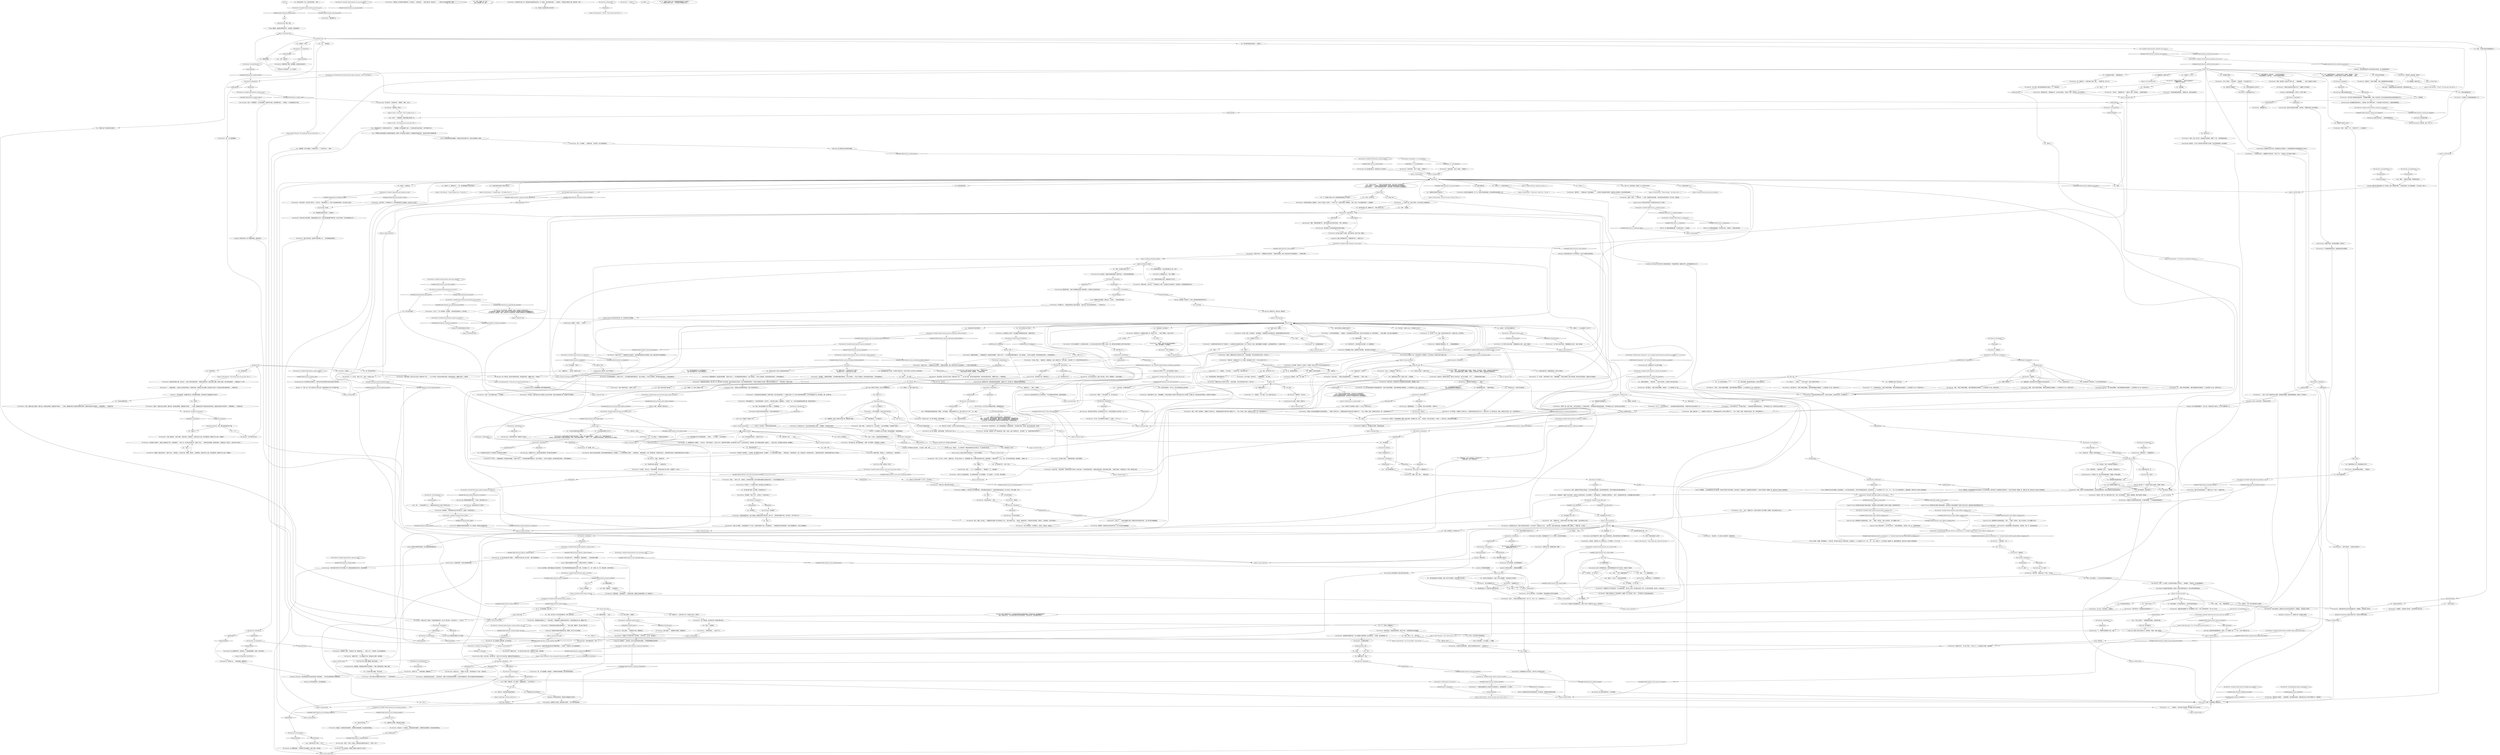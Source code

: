 # SEAFORT / THE DESERTER
# Meet the Deserter, gun in hand, by the extinguished fire. 
#
#AUTHORITY  (PSYCHE) red check
# ==================================================
digraph G {
	  0 [label="START"];
	  1 [label="input"];
	  2 [label="The Deserter: Variable[\"seafort.deserter_no_gun_exit_done\"]"];
	  3 [label="Variable[\"seafort.deserter_no_gun_exit_done\"]", shape=diamond];
	  4 [label="!(Variable[\"seafort.deserter_no_gun_exit_done\"])", shape=diamond];
	  5 [label="You: “我想再问问那些你不喜欢的人。”"];
	  6 [label="The Deserter: “我哪里都不去。”"];
	  7 [label="The Deserter: IsCunoInParty()"];
	  8 [label="IsCunoInParty()", shape=diamond];
	  9 [label="!(IsCunoInParty())", shape=diamond];
	  10 [label="You: 让它消失。"];
	  11 [label="The Deserter: “在格拉德，他们唱的是‘勇敢的孩子，历史的宠儿’，在赫辛欧是……”他努力回忆着，然后放弃了。“……某些萨马拉语的破玩意吧，我猜。”"];
	  12 [label="Encyclopedia: 赫辛欧唱的是“大镰刀男孩与金色太阳。”"];
	  13 [label="You: “就像他说的：这是一支特里安戈。赫辛欧生产的。”\n“就像你说的：这是一支特里安戈。”"];
	  14 [label="You: “这太疯狂了。”"];
	  15 [label="The Deserter: IsTHCPresent(\"communist\")  and  Variable[\"seafort.deserter_revolution_is_possible\"]"];
	  16 [label="IsTHCPresent(\"communist\")  and  Variable[\"seafort.deserter_revolution_is_possible\"]", shape=diamond];
	  17 [label="!(IsTHCPresent(\"communist\")  and  Variable[\"seafort.deserter_revolution_is_possible\"])", shape=diamond];
	  18 [label="Kim Kitsuragi: “是的，——什么？让事情重新开始……”警督靠近了一步。“煽动情绪？”"];
	  19 [label="The Deserter: “国际资本的联合力量，顷刻之间——世界上所有的贪婪和恐惧——朝瑞瓦肖猛攻而来。街道从地面上掀翻，房屋化作幽灵。我们在高射炮塔里……”他朝那边比了个手势。"];
	  20 [label="The Deserter: 老人不再言语。他的目光穿透你的身体，看向遥远的地方，慢慢摇了摇头——重复着。"];
	  21 [label="The Deserter: IsKimHere()"];
	  22 [label="IsKimHere()", shape=diamond];
	  23 [label="!(IsKimHere())", shape=diamond];
	  24 [label="You: “没错。我跟好人是一边的。”\n“没错。我们跟好人是一边的。”"];
	  25 [label="The Deserter: “杀人犯……”他凝视着余烬，然后望向你的眼睛。“你是RCM的人——你代表国际道德伦理委员会，它是人类的敌人，它夺走了这座城市。我代表的是他们的敌人，伊苏林迪康米党。”"];
	  26 [label="The Deserter: “如果康米党投降了——那就不会是康米党了。”\n他擦掉下巴上的血迹。"];
	  27 [label="The Deserter: “说什么？”他竖起耳朵。“我听不见。”"];
	  28 [label="You: “我们有多巴宁，还有其他阿片类止痛药。你一定很痛苦吧。”"];
	  29 [label="The Deserter: 他看着你，脸庞因为阳光和风变得干燥——某个地方因为疼痛抽搐着。"];
	  30 [label="Empathy: 他们不伤心吗？他们是怎么继续生活的？"];
	  31 [label="The Deserter: “我抽。”他咳嗽几声。"];
	  32 [label="The Deserter: “其他的地方也是一样。有些瑞瓦肖的隔离带还在抗争。有一些组织，我试过跟他们联系……”他摇摇头。“很快他们全都陷入沉默。那些频率，消失了。”"];
	  33 [label="The Deserter: “晚上。我乘上一条小艇……”他朝着芦苇丛里那个泄气的轮胎点了点头。“我只会在晚上出去。一到城市，我就待在地下。到处是你们的巡逻队，有很多人。还有普通人，他们开始告密……”"];
	  34 [label="The Deserter: “睡觉……”他咳了几声。“有些晚上。搜寻其他的弹药。那些马格雷没被腐蚀之前就挺垃圾的——不过有的枪膛里还有子弹。”"];
	  35 [label="You: 不重要。"];
	  36 [label="Jump to: [deserter hub]"];
	  37 [label="Jump to: [hiding_deserter]"];
	  38 [label="The Deserter: 老人望向对岸：看着城市，废墟，还有在那上方的高速公路……\n老人望向内陆：看着城市，废墟，还有在那上方的高速公路。新*建筑*在夜空中闪烁着耀眼的光芒。\n老人望向内陆：看着城市，废墟，还有在那上方的高速公路。新*建筑*在傍晚的空中闪烁着耀眼的光芒。"];
	  39 [label="The Deserter: 老人凝视着芦苇丛，毫无表情——只是脸部微微颤抖，就像一片风中的树叶。"];
	  40 [label="Jump to: [Cuno: \"\"The fuck?!\" Cuno's looking at you...\"]"];
	  41 [label="Jump to: [themainhub]"];
	  42 [label="liberast hub"];
	  43 [label="The Deserter: IsKimHere()"];
	  44 [label="IsKimHere()", shape=diamond];
	  45 [label="!(IsKimHere())", shape=diamond];
	  46 [label="Savoir Faire: *位置*？听起来像是个隐蔽的地方……"];
	  47 [label="INTRO HUB"];
	  48 [label="Authority: 这是一句很好的台词，不过在说到*指挥官*的时候有些破音，声音有些尖锐。听起来像是你害怕了。\n这是一句很好的台词，不过在说到*指挥官*的时候有些破音，声音有些尖锐。听起来像是你害怕了。"];
	  49 [label="Encyclopedia: 这是战争时期的俚语，指的是一位经验丰富的高级士兵。来自大革命时期的瑞瓦肖。"];
	  50 [label="Jump to: [The Deserter: \"\"It's out of bullets.\" The old man...\"]"];
	  51 [label="The Deserter: “未来教会你独处。”"];
	  52 [label="Jump to: [themainhub]"];
	  53 [label="You: “《瑞瓦肖人》是什么？”"];
	  54 [label="The Deserter: “你们全都*中毒*了。不管是瘾君子，酒鬼还是婊子……”他厌恶地闭上眼睛。"];
	  55 [label="The Deserter: Variable[\"TASK.ballistics_analysis_done\"]"];
	  56 [label="Variable[\"TASK.ballistics_analysis_done\"]", shape=diamond];
	  57 [label="!(Variable[\"TASK.ballistics_analysis_done\"])", shape=diamond];
	  58 [label="Jump to: [Half Light: \"Embers going out.\"]"];
	  59 [label="The Deserter: “是的。我是07年在加姆洛克被招募的，在航空学院接受训练，然后08年被指派参加紧急防御任务。”"];
	  60 [label="You: 什么也不说。"];
	  61 [label="The Deserter: IsKimHere()"];
	  62 [label="IsKimHere()", shape=diamond];
	  63 [label="!(IsKimHere())", shape=diamond];
	  64 [label="The Deserter: “女人*会*更容易受到资产积极道德的影响。”他眨了眨黑色的眼睛。“叛乱的物质基础已经被侵蚀，工人阶级背叛了全人类，还有他们自己……”"];
	  65 [label="You: 现在还不是逼他的时候。"];
	  66 [label="The Deserter: “发生了应激反应。”"];
	  67 [label="Jump to: [deserter hub]"];
	  68 [label="reactionary_boiii"];
	  69 [label="The Deserter: “人性的面具在资本面前脱落。只有摘下面具，资本才能杀掉所有人——毁掉你心爱的一切；世界上所有的希望和柔情。它不得不把面具取下来，就只有那么一瞬。去付诸行动。”"];
	  70 [label="You: “现在真听够了。”"];
	  71 [label="You: “你疯了。”"];
	  72 [label="You: “你的意思是登陆？重新夺回瑞瓦肖？”"];
	  73 [label="The Deserter: “你当然是，你是RCM。告诉我——谁会把一场针对5000万人的行动叫做*致命打击*？”"];
	  74 [label="You: “但是你说你接受过训练，还被指派到了防卫队。”"];
	  75 [label="yor_commie"];
	  76 [label="The Deserter: “自从冬天到来之后，我就一直在咳血。红色的，像甜菜根——而且还有便血……”"];
	  77 [label="You: “明白了。”"];
	  78 [label="The Deserter: “太恶心了……”他低头看着脚上的鞋，脸庞因为阳光和风变得干燥——某个地方因为疼痛抽搐着。"];
	  79 [label="You: “所以你在城市的时候……是在地下行动？”"];
	  80 [label="You: “你为什么去城里呢？”"];
	  81 [label="You: “菲尔德大厦下面有一座小碉堡。你在那里待过吗？”"];
	  82 [label="Savoir Faire: 等等！他是怎么下去的？"];
	  83 [label="Savoir Faire: 你确定吗？那就忘了吧……"];
	  84 [label="Kim Kitsuragi: “雨水沟？”"];
	  85 [label="The Deserter: “叛徒。最好还是一个人。”他朝着马丁内斯点点头。“我看着这座城市的人们把灯又重新打开了。一年比一年更多。废墟，在黑暗中闪闪发光，像一个该死的旋转木马……”"];
	  86 [label="The Deserter: CheckEquipped(\"jacket_carabineer\")"];
	  87 [label="CheckEquipped(\"jacket_carabineer\")", shape=diamond];
	  88 [label="!(CheckEquipped(\"jacket_carabineer\"))", shape=diamond];
	  89 [label="Empathy: 那种*至少我们还做到了这个*的自豪。这是一种破碎的荣誉，一种苦涩的自豪。男人听起来像是一个*公社社员*。要小心。"];
	  90 [label="The Deserter: Variable[\"seafort.deserter_halflight_anti_jacket\"]"];
	  91 [label="Variable[\"seafort.deserter_halflight_anti_jacket\"]", shape=diamond];
	  92 [label="!(Variable[\"seafort.deserter_halflight_anti_jacket\"])", shape=diamond];
	  93 [label="You: “再问你一次：你用这支枪做什么了？”"];
	  94 [label="You: “你第一次看见死者是什么时候？”"];
	  95 [label="The Deserter: Variable[\"TASK.ballistics_analysis_done\"]"];
	  96 [label="Variable[\"TASK.ballistics_analysis_done\"]", shape=diamond];
	  97 [label="!(Variable[\"TASK.ballistics_analysis_done\"])", shape=diamond];
	  98 [label="Jump to: [The Deserter: \"\"What?!\" The old man's eyes fill wi...\"]"];
	  99 [label="Jump to: [TEAM hub]"];
	  100 [label="You: “双重荣誉警督。”"];
	  101 [label="You: “你甚至连弹匣都没有。”"];
	  102 [label="Jump to: [INTRO HUB]"];
	  103 [label="Interfacing: 哦，等等。是的。"];
	  104 [label="The Deserter: Variable[\"seafort.deserter_main_hub_reached\"]"];
	  105 [label="Variable[\"seafort.deserter_main_hub_reached\"]", shape=diamond];
	  106 [label="!(Variable[\"seafort.deserter_main_hub_reached\"])", shape=diamond];
	  107 [label="The Deserter: IsCunoInParty()"];
	  108 [label="IsCunoInParty()", shape=diamond];
	  109 [label="!(IsCunoInParty())", shape=diamond];
	  110 [label="Jump to: [Kim Kitsuragi: \"\"No.\" The lieutenant aims his pisto...\"]"];
	  111 [label="You: “它没有从黑板上擦掉。*我*还记得。”"];
	  112 [label="The Deserter: Variable[\"seafort.deserter_concept_sadness_and_so\"]"];
	  113 [label="Variable[\"seafort.deserter_concept_sadness_and_so\"]", shape=diamond];
	  114 [label="!(Variable[\"seafort.deserter_concept_sadness_and_so\"])", shape=diamond];
	  115 [label="oh_boy_more_talk"];
	  116 [label="You: “我说我跟*她*聊过的时候——你很好奇。”"];
	  117 [label="The Deserter: Variable[\"seafort.deserter_ency_marching_song\"]"];
	  118 [label="Variable[\"seafort.deserter_ency_marching_song\"]", shape=diamond];
	  119 [label="!(Variable[\"seafort.deserter_ency_marching_song\"])", shape=diamond];
	  120 [label="Authority: 暂时先忘掉那个。你需要先跟他聊聊。"];
	  121 [label="Jump to: [gun_inspection]"];
	  122 [label="The Deserter: “43年……没有。”他看着火堆——焦黑木块的某个地方升腾起一阵烟雾。“我也去其他岛上待过。”"];
	  123 [label="The Deserter: “船的引擎。”他朝北边比了个手势。“在水面上……”"];
	  124 [label="The Deserter: “纯真革命。”"];
	  125 [label="Shivers: 那是一个清晨。圣吉莱纳路上，人们在行走，煤气街灯已经关闭。遥远的内陆，在加姆洛克，工人让街道恢复了生气：男人，女人，小孩，匆匆忙忙——泥泞的街道一条接着一条。温度在慢慢升高。高积云在41分局的上空渐渐成型。"];
	  126 [label="The Deserter: “一直在等待。”老人的目光从岸边移开，转回到你身上。"];
	  127 [label="You: “一旦当过逃兵，永远都会是逃兵。”"];
	  128 [label="You: “那你*做过*什么？”"];
	  129 [label="The Deserter: “一念之差。”"];
	  130 [label="You: “发生了什么？”"];
	  131 [label="You: “是的。我们身体里都有个资产阶级小人，想试着逃跑。”"];
	  132 [label="You: “什么？”"];
	  133 [label="You: “飞艇？”"];
	  134 [label="Half Light: 某种巨大的恐惧。比你见过的要糟糕的多。"];
	  135 [label="You: （指着你自己。）“我也是一名康米主义者。”"];
	  136 [label="The Deserter: “不……”他摇摇头。“正好*相反*。一个未来的人类，不是过去的人类。”"];
	  137 [label="You: “跟我说点别的。”"];
	  138 [label="You: “明白了——易卜劣斯。”"];
	  139 [label="The Deserter: “装腔作势的摇滚……”他凝视着余烬，然后望向你的眼睛。“你是RCM的人——你代表国际道德伦理委员会，它是人类的敌人，它夺走了这座城市。我代表的是他们的敌人，伊苏林迪康米党。”"];
	  140 [label="You: “那也只是一种*选择*。你完全可以独立自主的生活。”"];
	  141 [label="The Deserter: “是的。”他干枯的嘴唇上露出一丝微笑。“是真的，右派的家伙。是真的。这就是待在丛林里的惩罚。”\n“是的。”他干枯的嘴唇上露出一丝微笑。“是真的，右派的家伙。是真的。这就是待在丛林里的惩罚。”"];
	  142 [label="You: “感谢你的澄清。”（总结。）"];
	  143 [label="The Deserter: IsKimHere()"];
	  144 [label="IsKimHere()", shape=diamond];
	  145 [label="!(IsKimHere())", shape=diamond];
	  146 [label="The Deserter: 他看着你——然后拉紧了脖子周围的雨衣。“看来你最后还是找到它了。那里的武器肯定能武装一支小中队吧。贝莱-马格雷，对吗？”"];
	  147 [label="The Deserter: IsKimHere()"];
	  148 [label="IsKimHere()", shape=diamond];
	  149 [label="!(IsKimHere())", shape=diamond];
	  150 [label="Half Light: 他心里涌现出无比强烈的自豪感。"];
	  151 [label="Drama: 他绝对不相信坤诺有武器。也许这是他期望的最好结局？"];
	  152 [label="volition_it"];
	  153 [label="The Deserter: Variable[\"seafort.deserter_drouamine_seen\"]"];
	  154 [label="Variable[\"seafort.deserter_drouamine_seen\"]", shape=diamond];
	  155 [label="!(Variable[\"seafort.deserter_drouamine_seen\"])", shape=diamond];
	  156 [label="The Deserter: IsCunoInParty()"];
	  157 [label="IsCunoInParty()", shape=diamond];
	  158 [label="!(IsCunoInParty())", shape=diamond];
	  159 [label="Jump to: [seafort.deserter_composure_white_suc ...]"];
	  160 [label="You: “伊索夫·利连诺维奇·德罗斯，你因为谋杀上校而被逮捕了。”\n“伊索夫·利连诺维奇·德罗斯，你因为谋杀埃利斯·科顿艾尔而被逮捕了。”\n“伊索夫·利连诺维奇·德罗斯，你因为在马丁内斯谋杀科奈尔上校而被逮捕了。”"];
	  161 [label="The Deserter: IsCunoInParty()"];
	  162 [label="IsCunoInParty()", shape=diamond];
	  163 [label="!(IsCunoInParty())", shape=diamond];
	  164 [label="The Deserter: ……然后一口吐在了面前熄灭的火堆里。他抬起黑色的眼睛，眼皮周围满是皱纹，随后对上了你的目光。"];
	  165 [label="The Deserter: IsCunoInParty()"];
	  166 [label="IsCunoInParty()", shape=diamond];
	  167 [label="!(IsCunoInParty())", shape=diamond];
	  168 [label="The Deserter: IsKimHere()"];
	  169 [label="IsKimHere()", shape=diamond];
	  170 [label="!(IsKimHere())", shape=diamond];
	  171 [label="The Deserter: “一个很有影响力的人。隶属基佬大军第4军团。”他叹了口气。“见鬼去吧。反正它就是一根拐杖……”"];
	  172 [label="You: “抱歉打扰你了。再见。”"];
	  173 [label="The Deserter: “现在教会你恐惧和冷漠。”老人拉起塑料斗篷的兜帽，抬头仰望天空——灰蓝色，跟大海的颜色一样。"];
	  174 [label="You: “是的。在教堂里。”（指向西南方。）"];
	  175 [label="Shivers: 寒冷消散了。老人看着你，小心翼翼。"];
	  176 [label="The Deserter: “我很怀疑，狗杂种……”"];
	  177 [label="Empathy: 他喜欢这样。"];
	  178 [label="The Deserter: “如果你不注意，事情就会变得一团糟。”"];
	  179 [label="Reaction Speed: 某种无意识的回应？他的肌肉运动似乎出了点问题……"];
	  180 [label="The Deserter: Variable[\"tc.insurcom\"]"];
	  181 [label="Variable[\"tc.insurcom\"]", shape=diamond];
	  182 [label="!(Variable[\"tc.insurcom\"])", shape=diamond];
	  183 [label="Empathy: 它对他来说很珍贵。他怨恨正在慢慢遗忘它的自己。"];
	  184 [label="The Deserter: “是的，我隶属于伊苏林迪公民武装。07年在加姆洛克被招募，在航空学院接受训练，然后08年被指派参加紧急防御任务。”"];
	  185 [label="The Deserter: IsMorning()"];
	  186 [label="IsMorning()", shape=diamond];
	  187 [label="!(IsMorning())", shape=diamond];
	  188 [label="You: “我是从那里来的。”（指向内陆。）“我可以向你保证，大家绝对*不是*这样计划的。”"];
	  189 [label="You: 别说了。"];
	  190 [label="The Deserter: “我*能*怎么做？”老人看了看四周，突然有些困惑。"];
	  191 [label="The Deserter: “你是个带枪的流浪汉。”他移开了目光。"];
	  192 [label="You: 什么也不说。"];
	  193 [label="Jump to: [political_ideological_officer]"];
	  194 [label="surrender!"];
	  195 [label="The Deserter: “你是RCM的——”他朝着你的方向挥挥手。“联盟任命的暴徒，强化了瑞瓦肖的资产阶级道德规范。一个所谓的‘警督’……”"];
	  196 [label="Endurance: 他的身体绝对有什么不对劲的地方。不仅仅是新陈代谢的问题，或者甚至是癌症……"];
	  197 [label="The Deserter: “不，你不是。”你是*肉盾*的一部分。”他眯起眼睛。“环绕在法西斯主义者之外的肉盾。而他们在掠夺和残杀。这就是*你*的真面目。”"];
	  198 [label="The Deserter: “没什么好检查的。分诊结果有了，黑色的。吗啡治疗。濒临死亡。”"];
	  199 [label="The Deserter: IsKimHere()"];
	  200 [label="IsKimHere()", shape=diamond];
	  201 [label="!(IsKimHere())", shape=diamond];
	  202 [label="You: “所以你去过那里？”"];
	  203 [label="The Deserter: Variable[\"TASK.extract_a_motive_done\"]"];
	  204 [label="Variable[\"TASK.extract_a_motive_done\"]", shape=diamond];
	  205 [label="!(Variable[\"TASK.extract_a_motive_done\"])", shape=diamond];
	  206 [label="The Deserter: IsCunoInParty()"];
	  207 [label="IsCunoInParty()", shape=diamond];
	  208 [label="!(IsCunoInParty())", shape=diamond];
	  209 [label="Cuno: “哇哦……大枪。”坤诺看着武器。"];
	  210 [label="You: “好吧，你可以留着它——不过我们说话的时候要把枪放下。”"];
	  211 [label="Jump to: [INTRO HUB]"];
	  212 [label="Conceptualization: 你应该和他讨论唯物主义。用你在读书会学到的那些*想法*给他留下深刻印象。"];
	  213 [label="The Deserter: SetVariableValue(\"seafort.deserter_bullet_connection\", true) --[[ Variable[ ]]"];
	  214 [label="You: 我想跟他一起看竹节虫"];
	  215 [label="You: “警督。”"];
	  216 [label="You: “暂时先这样吧，老头。留在原地不要动。”[离开。]"];
	  217 [label="The Deserter: IsKimHere()"];
	  218 [label="IsKimHere()", shape=diamond];
	  219 [label="!(IsKimHere())", shape=diamond];
	  220 [label="The Deserter: “是啊是啊，再动一下你就会杀了我。把我按在墙上……”他叹了口气。“见鬼去吧，反正它就是根拐杖。”"];
	  221 [label="Perception (Hearing): “我应该知道他们会派这些该死的小丑来找我的……”你听见他对着焦黑的木块喃喃自语。"];
	  222 [label="Conceptualization: 他凝望着，满是皱纹的嘴角在无声地蠕动——带着一股奇怪的悲伤，就像一首歌。"];
	  223 [label="know_rifle"];
	  224 [label="Jump to: [gun_inspection]"];
	  225 [label="Composure: 他挥着手——毫无章法，因为记不起来显得有些恼怒。一阵轻微的震颤穿过他的身体。"];
	  226 [label="The Deserter: “我应该把控制台烧掉的……”他摇摇头。"];
	  227 [label="You: “那不是摇滚乐。那是伤感FM！”"];
	  228 [label="The Deserter: “法西斯分子对摇滚乐的看法没错。它*的确*很堕落……只会扭屁股的精神病音乐。”"];
	  229 [label="You: “我不是个愤世嫉俗的人。我是个半死不活的警察，只是在做自己分内的事。”"];
	  230 [label="something_hub"];
	  231 [label="The Deserter: “不——这是低俗的批判。”他眨了眨黑色的眼睛。“叛乱的物质基础已经被侵蚀，工人阶级背叛了全人类，还有他们自己……”"];
	  232 [label="The Deserter: “我只是在*哀悼*。”他直直地盯着你。然后又眨眨眼。"];
	  233 [label="You: “失去信心？”"];
	  234 [label="You: “什么应激反应？”"];
	  235 [label="Perception (Hearing): 飞艇。登陆时用的是多转子飞艇。"];
	  236 [label="The Deserter: “我必须这样。我*必须*与它抗争。我再也停不下来了……”老人不再言语。他的目光穿透你的身体，看向遥远的地方，慢慢摇了摇头——重复着。"];
	  237 [label="Jump to: [deserter hub]"];
	  238 [label="The Deserter: “把我带到他们面前吧，像个战俘一样。我已经放下自己的武器，我无法再完成自己的使命。没有上级能解除我的职务，你把他们全都推进了乱葬岗，就因为他们想要解放人类……”他双手颤抖，突然咳了起来。"];
	  239 [label="Perception (Sight): 一股鲜血从他的嘴里喷涌而出，落在火堆的黑色焦炭上……"];
	  240 [label="You: “在那之前，告诉我……”"];
	  241 [label="You: “明白了。”"];
	  242 [label="The Deserter: “你是一个呆头呆脑的流浪汉——还带着枪。”"];
	  243 [label="The Deserter: “你不仅疯，还很奇怪。每个人都在偷东西：蔬菜，补给品。这是一条狗的生活。”他又咳嗽了一阵，然后把手搭在自己的肚子上……"];
	  244 [label="You: （赞同地点点头）“我也生活在地狱里。”"];
	  245 [label="The Deserter: “它们很好。”他点点头。“焦油含量很高。我也喜欢包装上那个男孩。让我想起了上个世纪。”"];
	  246 [label="You: “你不喜欢这件制服？”（朝着衣服比划。）"];
	  247 [label="The Deserter: “哦，我爱死它了。让我怀念那个时候，我们……”他停顿下来，喘了口气。"];
	  248 [label="Jump to: [themainhub]"];
	  249 [label="The Deserter: Variable[\"gates.deserter_post_phasmid_hub_reached\"]"];
	  250 [label="Variable[\"gates.deserter_post_phasmid_hub_reached\"]", shape=diamond];
	  251 [label="!(Variable[\"gates.deserter_post_phasmid_hub_reached\"])", shape=diamond];
	  252 [label="The Deserter: Variable[\"seafort.deserter_drama_curious\"]"];
	  253 [label="Variable[\"seafort.deserter_drama_curious\"]", shape=diamond];
	  254 [label="!(Variable[\"seafort.deserter_drama_curious\"])", shape=diamond];
	  255 [label="Rhetoric: 不，不要。这个人并不认同知识分子的白日梦。他哀悼的康米主义是一种行星的力量。"];
	  256 [label="Rhetoric: 他想回答，但是发生了一些事。就好像他的磁带突然间中断了……"];
	  257 [label="Jump to: [The Deserter: \"His lip curls into a sneer at the m...\"]"];
	  258 [label="Jump to: [INTRO HUB]"];
	  259 [label="Half Light: 这里的危险程度很难判定。有那么一刻，他就像一团火，下一刻——又是一团熄灭的火焰。"];
	  260 [label="You: “我正在看着一个只会夸夸其谈的人，而且对同性恋很有意见。”"];
	  261 [label="Jump to: [themainhub]"];
	  262 [label="You: “不，不是的。我跟她聊过了。”"];
	  263 [label="The Deserter: Variable[\"seafort.deserter_shivers_windstill\"]"];
	  264 [label="Variable[\"seafort.deserter_shivers_windstill\"]", shape=diamond];
	  265 [label="!(Variable[\"seafort.deserter_shivers_windstill\"])", shape=diamond];
	  266 [label="The Deserter: Variable[\"TASK.ballistics_analysis_done\"]"];
	  267 [label="Variable[\"TASK.ballistics_analysis_done\"]", shape=diamond];
	  268 [label="!(Variable[\"TASK.ballistics_analysis_done\"])", shape=diamond];
	  269 [label="You: “是怎么唱的——那首歌？”"];
	  270 [label="You: “你是ICM，伊苏林迪公民武装的残党？”"];
	  271 [label="You: “那扇防护门是你关上的吗？”"];
	  272 [label="The Deserter: “伤感FM，是吗？我一直那讨厌那个电台。冷漠，反大革命挽歌……悲伤是一种精神病，是资产阶级的一种武器。”"];
	  273 [label="The Deserter: “真正的音乐。它是《瑞瓦肖人》，你们这群吃屎的资产阶级舔狗。黑与白的*士兵之歌*。”"];
	  274 [label="You: “我甚至都不知道那是什么。”"];
	  275 [label="The Deserter: Variable[\"seafort.deserter_volition_he_couldnt\"]"];
	  276 [label="Variable[\"seafort.deserter_volition_he_couldnt\"]", shape=diamond];
	  277 [label="!(Variable[\"seafort.deserter_volition_he_couldnt\"])", shape=diamond];
	  278 [label="You: “女人总是会背叛你的。”"];
	  279 [label="Jump to: [The Deserter: \"The old man does not say more. Thos...\"]"];
	  280 [label="The Deserter: “这不是一座岛，右派的家伙。”他环顾四周。“这是瑞瓦肖公社的防御工事，而我是这里最后幸存的守护者。”"];
	  281 [label="You: “空降？”"];
	  282 [label="The Deserter: 他点点头。"];
	  283 [label="The Deserter: “就像你属于道德家党派一样……”他眯起眼睛看着你。"];
	  284 [label="Jump to: [INTRO HUB]"];
	  285 [label="The Deserter: 老人朝火坑里吐了口唾沫，自此不再言语。他的下半身一阵颤抖……"];
	  286 [label="The Deserter: 大家都是怎么生存的？”他盯着脚上那双磨破的运动鞋。“我是用*偷*的。”"];
	  287 [label="You: “警察可以为你提供医疗服务。你需要接受检查。”\n“是的。也许是严重。甚至可能是癌症。警察可以为你提供医疗服务。你需要接受检查。”\n“是的。也许是严重。甚至可能是癌症。警察可以为你提供医疗服务。你需要接受检查。”\n“也许很严重。甚至可能是癌症。警察可以为你提供医疗服务。你需要接受检查。”"];
	  288 [label="The Deserter: “宣传碉堡？”他咳了几声。“以前待过，不过现在没有了。”"];
	  289 [label="You: “雨水沟？”"];
	  290 [label="The Deserter: “那个时候，我们把这帮狗娘养的从地球上一个一个地消灭掉。”"];
	  291 [label="The Deserter: “又怎么了？”老人环顾四周，有点困惑。“你想从我这里得到什么？我不能走……”"];
	  292 [label="Drama: 尽管他说得那些话很强硬，口袋里的手指还在躁动不安，这孩子还是很难让人信服。"];
	  293 [label="The Deserter: “被一个小孩缴械……”他暗自发笑。“见鬼去吧。反正它就是根拐杖。”"];
	  294 [label="Cuno: “妈的？！”坤诺看着你，像是你刚刚大便失禁一样。"];
	  295 [label="The Deserter: IsKimHere()"];
	  296 [label="IsKimHere()", shape=diamond];
	  297 [label="!(IsKimHere())", shape=diamond];
	  298 [label="You: （现在可以结束了。）“伊索夫·利连诺维奇·德罗斯，你因为谋杀上校而被逮捕了。”\n（现在可以结束了。）“伊索夫·利连诺维奇·德罗斯，你因为谋杀埃利斯·科顿艾尔而被逮捕了。”\n（现在可以结束了。）“伊索夫·利连诺维奇·德罗斯，你因为谋杀一位名叫莱利的上校而被逮捕了。”"];
	  299 [label="You: “先生，我需要你把枪放下，这样我们也好进一步聊聊。我是警察。”（继续。）\n“先生，我需要你把枪放下，这样我们也好进一步聊聊。我们是警察。”（继续。）"];
	  300 [label="The Deserter: “这是特里安戈4-46。”"];
	  301 [label="Perception (Sight): 没有白内障——他的视力非常好。"];
	  302 [label="Jump to: [INTRO HUB]"];
	  303 [label="Jump to: [themainhub]"];
	  304 [label="The Deserter: “不用你他妈的告诉我他们唱的是什么……”他闭上双眼，慢慢呼气，想让自己平静下来。"];
	  305 [label="The Deserter: “神明的厕所，”他咯咯地笑了。“应该把它拆掉，就像他们在格拉德做的一样；拆掉当柴火。”"];
	  306 [label="The Deserter: “嗯。”老人斜起眼睛，直视着你——那两颗乌溜溜的眼珠，因为海风而变得湿润。"];
	  307 [label="You: 看看枪托。"];
	  308 [label="The Deserter: “没有。”他看着火堆——焦黑木块的某个地方升腾起一阵烟雾。“我也去其他岛上待过。”"];
	  309 [label="The Deserter: CheckItem(\"deserter_gun\")"];
	  310 [label="CheckItem(\"deserter_gun\")", shape=diamond];
	  311 [label="!(CheckItem(\"deserter_gun\"))", shape=diamond];
	  312 [label="Rhetoric: 我们进入了一个他说你不该进入的世界。这是唯一的世界。"];
	  313 [label="The Deserter: “43年又10个月。”"];
	  314 [label="The Deserter: Variable[\"TASK.light_graffito_on_fire_done\"]"];
	  315 [label="Variable[\"TASK.light_graffito_on_fire_done\"]", shape=diamond];
	  316 [label="!(Variable[\"TASK.light_graffito_on_fire_done\"])", shape=diamond];
	  317 [label="Esprit de Corps: 警官们离开了，留下地上的文字——依然还冒着黑烟。上面写着，总有一天，我会回到你身边。"];
	  318 [label="You: “她最好能来。我也会把自己的生命献给马佐夫社会经济学。”"];
	  319 [label="You: “纯真革命？”"];
	  320 [label="The Deserter: “我不是傻子。”他眨了眨黑色的眼睛。“我知道——工人阶级背叛了全人类……”"];
	  321 [label="The Deserter: “你可以说我误解了工人阶级的历史角色，认为马佐夫社会经济学是不可靠的。有那么一瞬，我怀疑过历史唯物主义那不可再分的法则。”"];
	  322 [label="The Deserter: “然后你就看见它了。它将你的朋友勒死、活活打死……那些世界上最贴心，最勇敢的人，”他沉默了一秒。“你在它的眼里看到恐惧和力量。然后你就*知道*了。”"];
	  323 [label="The Deserter: “小资产阶级恐惧。它存在于所有人类心里。”"];
	  324 [label="Jump to: [deserter hub]"];
	  325 [label="Jump to: [deserter hub]"];
	  326 [label="Rhetoric: *它*到底是什么还不太清楚。他的思维很跳跃，没指望你能跟上。"];
	  327 [label="You: “易卜劣斯？”"];
	  328 [label="You: “你是怎么应对的——精神上来讲？”"];
	  329 [label="Kim Kitsuragi: “我能想象得到，一个人与世隔绝、孤立生活有多艰难——精神上的。”"];
	  330 [label="Jump to: [deserter hub]"];
	  331 [label="You: “你是怎么在这里和内陆之间往来的？”"];
	  332 [label="You: “你是怎么进入那栋大楼的？它上锁了，至少现在是……”"];
	  333 [label="The Deserter: “曾经有一个系统连接着各个碉堡。隧道之类的。就在教堂下面，还有……任何地方。现在大部分都没了，坍塌了——只剩下砖头。所有旧的技术设施都……”"];
	  334 [label="The Deserter: Variable[\"whirling.elevator_taken\"]"];
	  335 [label="Variable[\"whirling.elevator_taken\"]", shape=diamond];
	  336 [label="!(Variable[\"whirling.elevator_taken\"])", shape=diamond];
	  337 [label="The Deserter: “保皇派的小丑制服……”他清清喉咙，用手指着你的衣服。“我看见他们派出了所有*法西斯分子*。皇家待遇。”"];
	  338 [label="The Deserter: IsKimHere()  or  IsCunoInParty()"];
	  339 [label="IsKimHere()  or  IsCunoInParty()", shape=diamond];
	  340 [label="!(IsKimHere()  or  IsCunoInParty())", shape=diamond];
	  341 [label="Cuno: “该死的老头……就是控制不了自己……”他低语着，有些激动不安。"];
	  342 [label="Cuno: “等等！”他转向你，长大了嘴巴。“就像是他妈的……*古代*军队吗？”"];
	  343 [label="The Deserter: Variable[\"seafort.deserter_esprit_officers_stepping_out\"]"];
	  344 [label="Variable[\"seafort.deserter_esprit_officers_stepping_out\"]", shape=diamond];
	  345 [label="!(Variable[\"seafort.deserter_esprit_officers_stepping_out\"])", shape=diamond];
	  346 [label="The Deserter: Variable[\"seafort.deserter_concept_why_deserter\"]"];
	  347 [label="Variable[\"seafort.deserter_concept_why_deserter\"]", shape=diamond];
	  348 [label="!(Variable[\"seafort.deserter_concept_why_deserter\"])", shape=diamond];
	  349 [label="Jump to: [themainhub]"];
	  350 [label="The Deserter: Variable[\"TASK.extract_a_confession\"]"];
	  351 [label="Variable[\"TASK.extract_a_confession\"]", shape=diamond];
	  352 [label="!(Variable[\"TASK.extract_a_confession\"])", shape=diamond];
	  353 [label="Logic: 他没有认出来。"];
	  354 [label="Kim Kitsuragi: “一支萨马拉步枪……你是怎么弄到手的？”"];
	  355 [label="The Deserter: Variable[\"seafort.deserter_prehub_reached\"]"];
	  356 [label="Variable[\"seafort.deserter_prehub_reached\"]", shape=diamond];
	  357 [label="!(Variable[\"seafort.deserter_prehub_reached\"])", shape=diamond];
	  358 [label="Physical Instrument: 冲他大喊，现在！大声一点！"];
	  359 [label="Authority: “我*是*敌军指挥官”这句话听起来冰冷如铁。老人还是抱着他的枪……"];
	  360 [label="You: “*老杆子*是什么？”"];
	  361 [label="Jump to: [noone_else_here]"];
	  362 [label="The Deserter: Variable[\"seafort.deserter_modifier_drama_lying_about_bullet\"]"];
	  363 [label="Variable[\"seafort.deserter_modifier_drama_lying_about_bullet\"]", shape=diamond];
	  364 [label="!(Variable[\"seafort.deserter_modifier_drama_lying_about_bullet\"])", shape=diamond];
	  365 [label="You: 随它去吧。"];
	  366 [label="You: “明白了。”"];
	  367 [label="You: “首先，那不是什么*萨马拉语的破玩意*。是叫‘大镰刀男孩’……”"];
	  368 [label="The Deserter: “我见过孩子们失去理智，开始跟这座城市*交谈*。当炮火袭击越来越严重的时候，向它寻求*保护*。把它叫做瑞瓦肖之灵……”"];
	  369 [label="The Deserter: IsKimHere()"];
	  370 [label="IsKimHere()", shape=diamond];
	  371 [label="!(IsKimHere())", shape=diamond];
	  372 [label="Visual Calculus: 从弹道学来看，它也有可能是特里安戈。"];
	  373 [label="You: “这支步枪被修补改装过好几次。”"];
	  374 [label="The Deserter: 老人没有回答。他只是凝视着前方。"];
	  375 [label="The Deserter: “是怎么唱的……”他看着你手里的枪，慢慢摇摇头。"];
	  376 [label="The Deserter: Variable[\"seafort.deserter_composure_forgetting\"]"];
	  377 [label="Variable[\"seafort.deserter_composure_forgetting\"]", shape=diamond];
	  378 [label="!(Variable[\"seafort.deserter_composure_forgetting\"])", shape=diamond];
	  379 [label="music_blast_it_what"];
	  380 [label="You: “真是太坚定了。”"];
	  381 [label="The Deserter: “这个世界上没有大问题。”他看着躺在地上的枪。“这是一场闹剧。”"];
	  382 [label="The Deserter: “浪费。”他眨了眨黑色的眼睛。“叛乱的物质基础已经被侵蚀，工人阶级背叛了全人类，还有他们自己……”"];
	  383 [label="The Deserter: “……蜷缩在地面上。大炮在80公里远的欧佐纳尔，但是我*知道*，我知道公社将会倾覆。我们都会化为灰烬。所以我说自己要去地图资料室……”他望向东边。"];
	  384 [label="The Deserter: “资产阶级不是人类。”"];
	  385 [label="You: “这个说的差不多了。还有一件事……”"];
	  386 [label="Kim Kitsuragi: “现在不是说这个的时侯，警探……”警督轻声说到。\n“现在不是说这个的时侯，荣誉警督……”警督轻声说到。"];
	  387 [label="Inland Empire: 他像是一个传教士，一个牧羊人。"];
	  388 [label="The Deserter: “你*不*知道。你没有见过……”他慢慢摇摇头。“易卜劣斯……”"];
	  389 [label="The Deserter: “不。”他摇摇头：“易卜劣斯——易卜劣斯才会这么说。”"];
	  390 [label="The Deserter: IsKimHere()"];
	  391 [label="IsKimHere()", shape=diamond];
	  392 [label="!(IsKimHere())", shape=diamond];
	  393 [label="You: 真的吗，现在？"];
	  394 [label="The Deserter: Variable[\"seafort.deserter_said_you_lieutenant\"]"];
	  395 [label="Variable[\"seafort.deserter_said_you_lieutenant\"]", shape=diamond];
	  396 [label="!(Variable[\"seafort.deserter_said_you_lieutenant\"])", shape=diamond];
	  397 [label="The Deserter: Variable[\"seafort.deserter_said_you_lieutenant_double_yefreitor\"]"];
	  398 [label="Variable[\"seafort.deserter_said_you_lieutenant_double_yefreitor\"]", shape=diamond];
	  399 [label="!(Variable[\"seafort.deserter_said_you_lieutenant_double_yefreitor\"])", shape=diamond];
	  400 [label="The Deserter: “接受过训练，”他点点头，“*历史唯物主义*训练，之后被任命为*政治委员*。党派委任的。这种事曾经是有意义的。”"];
	  401 [label="The Deserter: IsKimHere()"];
	  402 [label="IsKimHere()", shape=diamond];
	  403 [label="!(IsKimHere())", shape=diamond];
	  404 [label="The Deserter: “也难怪。你的全部思想都因为无线电波而腐烂……”他朝马丁内斯点点头。“我看着这座城市的*叛徒*把灯又重新打开了。一年比一年更多。废墟，在黑暗中闪闪发光，像一个该死的旋转木马……”"];
	  405 [label="The Deserter: “我不想这么做。他们全都是叛徒——猪猡，兔子和野狗。没有理想的人只是动物。”"];
	  406 [label="Kim Kitsuragi: “在城市里的时候，你都在地下行动吗？”"];
	  407 [label="The Deserter: “那里存放着宣传单，还有广播设备。我想是用来做广播节目的。宣传人员……我用宣传单埋葬了他们。他们自杀了。两个年轻小伙子。”"];
	  408 [label="The Deserter: “很多小伙子都是……我在那里度过了几个冬天。从来都不喜欢那个地方。总会想起他们……”他凝视着菲尔德大楼的废墟。“再也不用隐藏在地下。在地上的废墟更好。”"];
	  409 [label="You: “那甚至都不是普通的摇滚乐，它是……”"];
	  410 [label="Composure: 他像个未受过训练的士兵，身体前倾，弓着背，准备一跃而起。"];
	  411 [label="Cuno: “我告诉过你，不要放什么该死的摇滚乐。”"];
	  412 [label="You: “你猜怎么着？我*就是*敌方指挥官。”"];
	  413 [label="The Deserter: “很好，*坤诺*。那样就好。”他朝着马丁内斯点点头。“我看着这座城市的*叛徒*把灯又重新打开了。一年比一年更多。废墟，在黑暗中闪闪发光，像一个该死的旋转木马……”"];
	  414 [label="You: 我想跟坤诺一起看竹节虫"];
	  415 [label="The Deserter: 一个穿着运动服裤的老人正靠在自己步枪的枪托上。他的嘴里积攒了一大口唾沫……"];
	  416 [label="You: “把枪放下，现在！”"];
	  417 [label="You: “金？”（转向警督。）"];
	  418 [label="Interfacing: 你没有看见弹匣。"];
	  419 [label="You: “把枪放下，好吗？我不知道还能怎么说服你。”"];
	  420 [label="You: “你叫什么？”"];
	  421 [label="The Deserter: 老人靠在步枪的枪托上，抬头望着你。"];
	  422 [label="Kim Kitsuragi: “我们*来*是找你问问题的，没有别的。”警督把手放在了自己的枪套上。"];
	  423 [label="Composure: 他的右眼在抽搐——因为什么？恐惧？愤怒？"];
	  424 [label="The Deserter: IsKimHere()"];
	  425 [label="IsKimHere()", shape=diamond];
	  426 [label="!(IsKimHere())", shape=diamond];
	  427 [label="The Deserter: “或者你打算在质问我之前打爆我的脑袋？”一阵沉默。“见鬼去吧。反正它就是根拐杖。”"];
	  428 [label="The Deserter: “每个人都这样。他们还用它给一种该死的香水命名。”"];
	  429 [label="Jump to: [oh_boy_more_talk]"];
	  430 [label="address_this_song"];
	  431 [label="Encyclopedia: 上面写着：‘特里安戈4.46。赫辛欧公社。为了萨弗里——为了全人类。’"];
	  432 [label="You: “为了萨弗里——为了全人类。”"];
	  433 [label="The Deserter: 你在枪托上看见维斯珀文字，烧进了木头里：特里安戈4.46mm，赫辛欧生产。"];
	  434 [label="The Deserter: Variable[\"village.skiff_said_boombox_to_kim\"]"];
	  435 [label="Variable[\"village.skiff_said_boombox_to_kim\"]", shape=diamond];
	  436 [label="!(Variable[\"village.skiff_said_boombox_to_kim\"])", shape=diamond];
	  437 [label="The Deserter: “我听见反动派的摇滚乐了。”他朝北方比了个手势。“从海里传来的。”"];
	  438 [label="The Deserter: “那时我16岁，自愿报名的时候15岁。我失去了信心……”他清了清喉咙。“也失去了勇气。”"];
	  439 [label="The Deserter: “一直等待着。一直……”"];
	  440 [label="Kim Kitsuragi: “这么久以来，你一直都在做什么？”"];
	  441 [label="Shivers: 夜幕降临……圣吉莱纳路的氢气街灯被点燃，金色的光芒投射下黑色的阴影。遥远的内陆，在加姆洛克，街道网格似乎是黑色的——没有灯光的街道一条接着一条。高积云在41分局的上空渐渐成型。"];
	  442 [label="You: “我去过那里。那座城市暗流涌动，革命还可能会发生。”"];
	  443 [label="You: “纯真国度对于那个来说太强了。”"];
	  444 [label="The Deserter: IsKimHere()"];
	  445 [label="IsKimHere()", shape=diamond];
	  446 [label="!(IsKimHere())", shape=diamond];
	  447 [label="Kim Kitsuragi: “那这是……什么时候的事？”警督本能地看向自己的笔记本，不过没有把它拿出来。"];
	  448 [label="The Deserter: “08年，5月13号，44年前，”他看向北边。“地平线上黑压压一片，都是联盟的飞艇。石油冒出的黑烟升向天空，看起来像是……像是*聚成*了一片云。乌云。它们开始开炮的时候，感觉就像……黑魔法一样。”"];
	  449 [label="The Deserter: Variable[\"tc.aerostatic\"]"];
	  450 [label="Variable[\"tc.aerostatic\"]", shape=diamond];
	  451 [label="!(Variable[\"tc.aerostatic\"])", shape=diamond];
	  452 [label="You: “现在真听够了。”"];
	  453 [label="You: “不，我真是个康米主义者。我的脑袋里装着康米主义的思想。”"];
	  454 [label="You: “杀人犯。我知道你的意思。”"];
	  455 [label="The Deserter: “一个自由主义者，还是个同性恋。大部分自由主义者都是这样。”"];
	  456 [label="The Deserter: “嗯。”他的腿猛地抽搐了一下。"];
	  457 [label="The Deserter: 他凝视着余烬，然后望向你的眼睛。“你是RCM的人——你代表国际道德伦理委员会，它是人类的敌人，它夺走了这座城市。我代表的是他们的敌人，伊苏林迪康米党。”"];
	  458 [label="You: “*那*就是你在这里待了43年的原因？因为康米党不会投降？”"];
	  459 [label="The Deserter: “荣誉是封建的返祖现象。”他看着火堆。“我的动机是阶级。”"];
	  460 [label="Visual Calculus: 按照他的年龄，他确实看起来虚弱而憔悴，更像是75岁，而不是65岁。增重困难可能意味着癌症。"];
	  461 [label="You: “这是偷东西的惩罚。”"];
	  462 [label="The Deserter: IsCunoInParty()"];
	  463 [label="IsCunoInParty()", shape=diamond];
	  464 [label="!(IsCunoInParty())", shape=diamond];
	  465 [label="You: （你注意到警督打算说些什么。）\n（你注意到身旁的青少年打算说些什么。）"];
	  466 [label="The Deserter: “从一座碉堡前往另一座碉堡……”他点点头。“再也不用这样了，现在没人在乎。我甚至都不用躲藏。他们觉得我不过又是一个反社会的流浪汉。如果我想，我可以直接走进城镇。我就这么……”他陷入沉默，目光固定在对岸挤成一团的棚屋上。"];
	  467 [label="Jump to: [PHASMID HUB]"];
	  468 [label="Jump to: [Cuno: \"\"No fucking way, not on Cuno's life...\"]"];
	  469 [label="Rhetoric: 这个看起来很像凶器。可以用来对付他，让他招供——等到合适的时候……"];
	  470 [label="The Deserter: IsKimHere()"];
	  471 [label="IsKimHere()", shape=diamond];
	  472 [label="!(IsKimHere())", shape=diamond];
	  473 [label="Jump to: [The Deserter: \"\"Huh?\" He leans closer with a stran...\"]"];
	  474 [label="Half Light: 一阵嫌恶的颤抖掠过他身体右侧。右侧还是纹丝不动。"];
	  475 [label="Jump to: [CUNOTEAM hub]"];
	  476 [label="Kim Kitsuragi: “不。”警督用手枪瞄准男人的头，说到："];
	  477 [label="Authority: 这不是正确的举动。你应该继续施压。"];
	  478 [label="The Deserter: “是啊，已经一去不返了。就如黑板上的粉笔印，被擦了个干净。”他的双眼有些失焦。"];
	  479 [label="Drama: 看看他，扬起那浓密眉毛的样子。他在撒谎。他的枪是空的。"];
	  480 [label="Drama: 您是对的。"];
	  481 [label="You: “现在……”"];
	  482 [label="Encyclopedia: 进行曲……"];
	  483 [label="You: “是的。一定是那样。”"];
	  484 [label="The Deserter: “一种该死的香水……”他叹了口气。"];
	  485 [label="You: “是的。我中了一些……寒冷咒语。”"];
	  486 [label="You: 摩擦身体两侧。"];
	  487 [label="Jump to: [themainhub]"];
	  488 [label="You: “顺便说一句，我是个法西斯主义者。”"];
	  489 [label="The Deserter: 这支步枪破旧不堪，就像一支走过太多路的拐杖。胡桃木制的前柄上印着浮雕象形文字。"];
	  490 [label="Kim Kitsuragi: “用旧了。甚至个人改装过。看起来这支武器用过很多次了。不是吗，先生？”"];
	  491 [label="The Deserter: 老人没有回应。他肩膀上的塑料斗篷在风中沙沙作响。"];
	  492 [label="Empathy: 他说话的时候，每个词都喜欢重读。他喜欢这样。"];
	  493 [label="Jump to: [themainhub]"];
	  494 [label="You: “我也记不住东西。”"];
	  495 [label="You: “你怎么知道我会来？”"];
	  496 [label="You: “为了什么？”"];
	  497 [label="The Deserter: CheckItem(\"deserter_gun\")"];
	  498 [label="CheckItem(\"deserter_gun\")", shape=diamond];
	  499 [label="!(CheckItem(\"deserter_gun\"))", shape=diamond];
	  500 [label="The Deserter: IsTHCPresent(\"communist\")"];
	  501 [label="IsTHCPresent(\"communist\")", shape=diamond];
	  502 [label="!(IsTHCPresent(\"communist\"))", shape=diamond];
	  503 [label="The Deserter: “不会的。”他眨了眨黑色的眼睛。“叛乱的物质基础已经被侵蚀，工人阶级背叛了全人类，还有他们自己……”"];
	  504 [label="The Deserter: “这是一回事……你没有见过*它*。没见过真的——没见过赤裸裸的。不害怕是不可能的。”"];
	  505 [label="The Deserter: 他似乎对你说的话没有反应。只有右边的眉毛挑动了一下。"];
	  506 [label="You: “看见*什么*？”"];
	  507 [label="You: “顺便说一句，我是个民族主义者。”"];
	  508 [label="You: “好吧，也许我不是。”"];
	  509 [label="The Deserter: “先天畸形的国王菲利普二世下令建造了它，以此限制他人接近瑞瓦肖海湾。02年，我们攻占了这里，用高射炮翻新了这座要塞，以此来抵御空降行动——对抗整个世界。”"];
	  510 [label="You: “我也不是革命家。今时今日，真正的革命都是企业家完成的。”"];
	  511 [label="Kim Kitsuragi: “RCM可以为你提供医疗服务。你需要接受检查。”"];
	  512 [label="The Deserter: “至少你知道。”他朝着马丁内斯点点头。“这座城市的叛徒又把灯光打开了。那是30年代，在斗争结束之后。废墟，在黑暗中闪闪发光，像一个该死的旋转木马……”"];
	  513 [label="Savoir Faire: 就像褴褛飞旋里的秘密通道？这个之后再说。等到真正有需要的时候。"];
	  514 [label="Composure: 现在他肯定是有点不对劲了。"];
	  515 [label="Jump to: [seafort.deserter_who_are_you_hub_got]"];
	  516 [label="You: “具体一些，凶杀案当晚，你看到了什么不*喜欢*的东西？”"];
	  517 [label="Jump to: [seafort.deserter_drama_curious]"];
	  518 [label="Rhetoric: 这个看起来很像是凶器，可以用来对付他——之后再说。"];
	  519 [label="Jump to: [The Deserter: \"\"What?!\" The old man's eyes fill wi...\"]"];
	  520 [label="The Deserter: Variable[\"seafort.deserter_said_you_lieutenant_double_yefreitor\"]"];
	  521 [label="Variable[\"seafort.deserter_said_you_lieutenant_double_yefreitor\"]", shape=diamond];
	  522 [label="!(Variable[\"seafort.deserter_said_you_lieutenant_double_yefreitor\"])", shape=diamond];
	  523 [label="The Deserter: “那你是什么级别的呢，狗杂种？”"];
	  524 [label="The Deserter: “里面没子弹了。”老人漫不经心地放下步枪，然后就这么盯着它，躺在那里。"];
	  525 [label="The Deserter: “我哪里都不去。”"];
	  526 [label="Encyclopedia: 几乎就像是他们从未出现过。只剩下老人手里的这支步枪。"];
	  527 [label="The Deserter: “他们不喜欢从你嘴里听到他们的名字。一个该死的狗杂种……”"];
	  528 [label="The Deserter: “你*什么*都不明白。”老人斜视着你，你看见两颗闪闪发亮的乌黑眼珠。"];
	  529 [label="The Deserter: “它是世界大革命的圣歌。”他的目光依然固定在天空中。“三首的其中之一。”"];
	  530 [label="The Deserter: “我知道他们唱的是什么了！”他发出嘘声。“我看着那些小混蛋死在我的怀里——那些来帮我们的小孩。被撕成了碎片……”"];
	  531 [label="Jump to: [oh_boy_more_talk]"];
	  532 [label="Encyclopedia: 这是一句萨弗里的俗语。光凭直觉理解这些词几乎不太可能。*知道*是一种延伸。"];
	  533 [label="Half Light: 余烬熄灭了。"];
	  534 [label="The Deserter: “你在说什么？”他歪着头，直直地盯着你的眼睛——那两颗乌溜溜的眼珠，因为海风而变得湿润。"];
	  535 [label="Kim Kitsuragi: “早跟你说过了，不要播伤感FM。”"];
	  536 [label="The Deserter: “等她回来。”"];
	  537 [label="Shivers: 那里的午后正在迈向黄昏。圣吉莱纳路上，人们正走在回家的路上。煤气街灯很快就会被点亮。在遥远的内陆，工人让街道恢复了生气：男人，女人，小孩。街头小贩和移民劳工。温度很稳定。高积云在41分局的上空渐渐成型。"];
	  538 [label="The Deserter: Variable[\"seafort.deserter_shivers_in_martinaise\"]  or  Variable[\"seafort.deserter_esprit_officers_stepping_out\"]"];
	  539 [label="Variable[\"seafort.deserter_shivers_in_martinaise\"]  or  Variable[\"seafort.deserter_esprit_officers_stepping_out\"]", shape=diamond];
	  540 [label="!(Variable[\"seafort.deserter_shivers_in_martinaise\"]  or  Variable[\"seafort.deserter_esprit_officers_stepping_out\"])", shape=diamond];
	  541 [label="Conceptualization: 这就是他为什么当‘逃兵’的理由。"];
	  542 [label="Kim Kitsuragi: “我们保护大家的性命。我们帮助他们活下来，不论他们到底是什么意识形态。日复一日。”"];
	  543 [label="You: “明白了。”"];
	  544 [label="You: “不是应激反应——你只是害怕了。”"];
	  545 [label="The Deserter: “你没有见过*它*。没见过你效忠的那些人的脸——赤裸裸的。不害怕是不可能的。”"];
	  546 [label="You: “然后呢？”"];
	  547 [label="Conceptualization: 这双眼睛被映入眼帘的画面烧得焦黑。"];
	  548 [label="You: 什么也不说。让他说完。"];
	  549 [label="The Deserter: 他移开目光，望向大海，咳嗽出声。"];
	  550 [label="Jump to: [deserter hub]"];
	  551 [label="You: “你从来没有签署过瑞瓦肖投降书……”"];
	  552 [label="The Deserter: “火人……”他摇摇头。“退化的资产阶级走狗。都不能像个成年人好好说话。”"];
	  553 [label="Kim Kitsuragi: “警探。”警督的表情很严肃。“我们来这里不是讨论意识形态的。”然后，他转向老人。"];
	  554 [label="sickly_old_man"];
	  555 [label="Pain Threshold: 如果没了它们，他肯定承受不了这种痛苦。可以肯定的说，他现在已经对止痛药上瘾了。"];
	  556 [label="The Deserter: Variable[\"seafort.deserter_rhet_loyalist_said\"]"];
	  557 [label="Variable[\"seafort.deserter_rhet_loyalist_said\"]", shape=diamond];
	  558 [label="!(Variable[\"seafort.deserter_rhet_loyalist_said\"])", shape=diamond];
	  559 [label="The Deserter: “什么？”老人抬起头——他的眼白是淡黄色的。"];
	  560 [label="Kim Kitsuragi: “所以你去过那里？”"];
	  561 [label="Conceptualization: 从严格意义上讲，那并不是传统的摇滚乐。更像是一种*独立旋律*。"];
	  562 [label="The Deserter: “其实它挺轻的。是赫辛欧公社的兄弟们送给我们的。军事援助。”他轻轻拍了拍步枪。"];
	  563 [label="Half Light: 他不再害怕了。"];
	  564 [label="You: “你用这支枪做了什么？”"];
	  565 [label="Jump to: [The Deserter: \"\"What have I used it for...\" He loo...\"]"];
	  566 [label="You: “荣誉警督。”"];
	  567 [label="Jump to: [Kim Kitsuragi: \"\"Put it down *now*, sir.\"\"]"];
	  568 [label="The Deserter: “是啊，我打赌你一定用它杀了很多人吧……”他眯起眼睛。“……你这个法西斯主义*混账*。”"];
	  569 [label="The Deserter: Variable[\"seafort.deserter_encyc_hsin_yao_wipeout\"]"];
	  570 [label="Variable[\"seafort.deserter_encyc_hsin_yao_wipeout\"]", shape=diamond];
	  571 [label="!(Variable[\"seafort.deserter_encyc_hsin_yao_wipeout\"])", shape=diamond];
	  572 [label="The Deserter: IsCunoInParty()"];
	  573 [label="IsCunoInParty()", shape=diamond];
	  574 [label="!(IsCunoInParty())", shape=diamond];
	  575 [label="gun_inspection"];
	  576 [label="Drama: 当他说出*跟她聊过*的时候——感觉似乎有些什么？他很好奇……"];
	  577 [label="The Deserter: Variable[\"seafort.deserter_ency_seraise_rifle\"]"];
	  578 [label="Variable[\"seafort.deserter_ency_seraise_rifle\"]", shape=diamond];
	  579 [label="!(Variable[\"seafort.deserter_ency_seraise_rifle\"])", shape=diamond];
	  580 [label="The Deserter: “那些人是突击队员。他们是纯爷们，跟我们一样。他们很小，而且……”他不再言语。想法在他唇边消散了。"];
	  581 [label="Kim Kitsuragi: “它是不是因为和平生产的并不重要。唯一要做的就是使用包壳子弹。而且的确如此。”"];
	  582 [label="Kim Kitsuragi: “包壳——军事级弹药。飞行时状态稳定，很适合命中很远、很远距离的目标……”他说着——几乎就是说给老人听的。"];
	  583 [label="The Deserter: “好像是关于打*野兔*的吧，我不知道……我不记得了。没关系。现在都没了。”"];
	  584 [label="You: “所以你是一个康米主义战士？来自康米主义军队？”"];
	  585 [label="The Deserter: “是的，”他喘了一口气。“你把它打开了——怎么做到的？”"];
	  586 [label="The Deserter: IsAfternoon()"];
	  587 [label="IsAfternoon()", shape=diamond];
	  588 [label="!(IsAfternoon())", shape=diamond];
	  589 [label="You: “她，是谁？”"];
	  590 [label="You: “我还有一个很严肃的问题要问你。”"];
	  591 [label="Esprit de Corps: 巡警茱蒂特·迈诺特指向西边。“渔村……”她瞥了一眼手表。“我们15分钟后见。步行大概要10分钟。”"];
	  592 [label="The Deserter: 他点点头，眨了眨黑色的眼睛。“叛乱的物质基础已经被侵蚀，工人阶级背叛了全人类，还有他们自己……”"];
	  593 [label="The Deserter: “我做了一个男人能做的一切。*你*会怎么做？”"];
	  594 [label="The Deserter: “静风舰。登陆已经开始了。我爬了出来——来到地狱。上空全是飞船。呼啸着，旋转着，人们蜂拥而出。链条已经沉入水里，我只能游回去。要塞也半沉入水里。支离破碎。”"];
	  595 [label="The Deserter: “他们都在下层淹死了，或者在上面被炸成了碎片。高射炮故障了——我也一样。失去意识形态的引导，我离开了他们……”他睁开黑色的眼睛，直直地盯着你。“那是真实的。我见过了。我在*现实*中见到了。”"];
	  596 [label="Rhetoric: 他不相信一个警察会是真诚的革命者。"];
	  597 [label="The Deserter: “*致命打击*。你是他们中的一员。告诉我，谁会那样说？单单一个卡尤岛上就有5000万人……”"];
	  598 [label="The Deserter: 老人没有回应。他歪起长满银发的脑袋，看着芦苇丛——你看见他的腿有些颤抖。"];
	  599 [label="You: “我不是‘联盟任命’的。我只想帮助别人。”\n“我们不是‘联盟任命’的。我们只想帮助别人。”"];
	  600 [label="The Deserter: 他冷漠地凝视着你。“你是RCM的人——你代表国际道德伦理委员会，它是人类的敌人，它夺走了这座城市。我代表的是他们的敌人，伊苏林迪康米党。”"];
	  601 [label="loyalist_rene"];
	  602 [label="You: “没什么。”"];
	  603 [label="Kim Kitsuragi: “你的身体怎么样，德罗斯先生？”"];
	  604 [label="The Deserter: 他咳嗽几声，然后看着自己的脚，突然感觉很沮丧。"];
	  605 [label="Jump to: [sickly_old_man]"];
	  606 [label="The Deserter: IsKimHere()"];
	  607 [label="IsKimHere()", shape=diamond];
	  608 [label="!(IsKimHere())", shape=diamond];
	  609 [label="The Deserter: 他耸耸肩。“只有我身体状况允许的时候才去，去查看一下我常去的地方。”"];
	  610 [label="Jump to: [hiding_deserter]"];
	  611 [label="Empathy: 他不想看见生活在继续。人们会遗忘。喝酒。欢笑。"];
	  612 [label="Visual Calculus: 你*感觉*一个个点连接了起来。他在地图上走过的那些小点。"];
	  613 [label="You: “自杀？”"];
	  614 [label="The Deserter: Variable[\"XP.connect_pinball_footprints_to_deserter\"]"];
	  615 [label="Variable[\"XP.connect_pinball_footprints_to_deserter\"]", shape=diamond];
	  616 [label="!(Variable[\"XP.connect_pinball_footprints_to_deserter\"])", shape=diamond];
	  617 [label="Cuno: “看起来像是个破玩意。”"];
	  618 [label="The Deserter: Variable[\"TASK.extract_a_confession_done\"]"];
	  619 [label="Variable[\"TASK.extract_a_confession_done\"]", shape=diamond];
	  620 [label="!(Variable[\"TASK.extract_a_confession_done\"])", shape=diamond];
	  621 [label="Empathy: 他不害怕这个。这一步走错了。"];
	  622 [label="You: 拾起沙地里的枪。"];
	  623 [label="The Deserter: “没什么不错的，一坨垃圾罢了。”他耸耸肩。“不过活还是干完了。”"];
	  624 [label="Kim Kitsuragi: 警督从枪套里掏出手枪。"];
	  625 [label="The Deserter: IsKimHere()"];
	  626 [label="IsKimHere()", shape=diamond];
	  627 [label="!(IsKimHere())", shape=diamond];
	  628 [label="You: “我*的确*是敌军的指挥官——把枪放下。”"];
	  629 [label="You: Variable[\"seafort.deserter_authority_red_success\"]"];
	  630 [label="Variable[\"seafort.deserter_authority_red_success\"]", shape=diamond];
	  631 [label="!(Variable[\"seafort.deserter_authority_red_success\"])", shape=diamond];
	  632 [label="You: “好吧，不过我们说话的时候要把枪放下。”"];
	  633 [label="The Deserter: “该死的小丑……”他紧闭双眼，慢慢摇摇头。"];
	  634 [label="You: 让他说。"];
	  635 [label="The Deserter: 老人拉起塑料斗篷的兜帽，抬头仰望天空。"];
	  636 [label="The Deserter: “我的名字……”他看向水面，然后回望着你：“……叫伊索夫·利连诺维奇·德罗斯，是瑞瓦肖公社第四军114防空师的政治委员。”"];
	  637 [label="Composure: 他的鼻孔依然因为愤怒而张大着。慢慢地，他平复了自己的情绪。"];
	  638 [label="The Deserter: “你不是的。你是环绕在*真正*法西斯主义者之外的肉盾，而他们在圈内猥琐小孩。这就是*你*的真面目。”"];
	  639 [label="Drama: 别这么肯定……"];
	  640 [label="The Deserter: “资产阶级舔狗的工作。”"];
	  641 [label="Hand/Eye Coordination: 因为他手心的温度还很温热。不是金属的热度。金属是冰冷的。这支武器被改过好几次了。"];
	  642 [label="Kim Kitsuragi: “型号是对的，口径也是对的，”警督瞥了一眼枪，点点头。"];
	  643 [label="The Deserter: IsKimHere()"];
	  644 [label="IsKimHere()", shape=diamond];
	  645 [label="!(IsKimHere())", shape=diamond];
	  646 [label="The Deserter: IsCunoInParty()"];
	  647 [label="IsCunoInParty()", shape=diamond];
	  648 [label="!(IsCunoInParty())", shape=diamond];
	  649 [label="The Deserter: “在登陆前夕，我离开了自己的部队。当我5月14号回来的时候，公社已经覆灭了。依然全副武装——依然接受过*思想训练*——我写了一篇自我反思的文章。之后继续履行游击队的职责。”"];
	  650 [label="You: “如果我可以打野兔，那我也能打法西斯。”"];
	  651 [label="You: “你说这是你的*无条件投降*。”"];
	  652 [label="The Deserter: “吃屎舔狗的工作。”"];
	  653 [label="You: “你说你抛弃了自己的部队？”"];
	  654 [label="The Deserter: “太久了。人类不该这样生活……”他的面容因为痛苦而变得扭曲，“但是我不能忘记自己看见的一切。”"];
	  655 [label="The Deserter: “这很不人道。这是一种病。人类不该这样生活，不过我必须这样，”他的面容因为痛苦而变得扭曲，“我不能就这么忘记。我不能忘记自己看见的。”"];
	  656 [label="Volition: 他就是*做不到*……"];
	  657 [label="You: “你不能放弃。”"];
	  658 [label="Shivers: 傍晚来临。圣吉莱纳路的氢气街灯被点燃，投下黑色的阴影。遥远的内陆，街道网格似乎是黑色的——没有灯光的街道一条接着一条。温度正在下降。高积云在41分局的上空渐渐成型。"];
	  659 [label="the_other_hub"];
	  660 [label="The Deserter: “不。”他眨了眨黑色的眼睛。“叛乱的物质基础已经被侵蚀，工人阶级背叛了全人类，还有他们自己……”"];
	  661 [label="Suggestion: 他*做了*什么？也许忏悔会减轻一些负担……"];
	  662 [label="The Deserter: “这还不*够*，”他发出嘘声。“国际资本动用了所有的、联合的力量——所有的害怕和恐惧——朝瑞瓦肖猛攻而来。街道从地面上掀翻……房屋化作幽灵。”他胡乱地比了个手势，然后陷入沉默。"];
	  663 [label="Reaction Speed: 他还是不相信自己是安全的——你也不应该相信。"];
	  664 [label="You: “它是用来干什么的？”"];
	  665 [label="The Deserter: “联盟军队称之为‘致命打击行动’。”他有些畏缩。“我之后听收音机才发现——他们叫它……”"];
	  666 [label="Jump to: [deserter hub]"];
	  667 [label="The Deserter: “你是RCM的——”他朝着你的方向挥挥手。“联盟任命的暴徒，强化了瑞瓦肖的资产阶级道德规范。一个所谓的‘双重荣誉警督’……”"];
	  668 [label="You: “那就意味着你是一个受过训练的康米主义者，对吧？”"];
	  669 [label="Composure: 他脸上的表情难以辨认。好像有某种干扰……神经学上的？"];
	  670 [label="The Deserter: IsKimHere()"];
	  671 [label="IsKimHere()", shape=diamond];
	  672 [label="!(IsKimHere())", shape=diamond];
	  673 [label="Kim Kitsuragi: “她，是谁？”"];
	  674 [label="You: “你的状况很严重。你需要接受检查，我们可以安排的。”"];
	  675 [label="Jump to: [deserter hub]"];
	  676 [label="You: “有没有在内陆上抽过烟。”（指向地之角。）"];
	  677 [label="Kim Kitsuragi: 警督快速地跟你交换了一个颜色，然后转向那个男人……"];
	  678 [label="Kim Kitsuragi: “有一些海报。活动。”"];
	  679 [label="The Deserter: IsKimHere()"];
	  680 [label="IsKimHere()", shape=diamond];
	  681 [label="!(IsKimHere())", shape=diamond];
	  682 [label="The Deserter: IsKimHere()"];
	  683 [label="IsKimHere()", shape=diamond];
	  684 [label="!(IsKimHere())", shape=diamond];
	  685 [label="Jump to: [hiding_deserter]"];
	  686 [label="The Deserter: Variable[\"seafort.phasmid_has_arrived\"]"];
	  687 [label="Variable[\"seafort.phasmid_has_arrived\"]", shape=diamond];
	  688 [label="!(Variable[\"seafort.phasmid_has_arrived\"])", shape=diamond];
	  689 [label="Cuno: “嘘！你搞得我们跟狗屎一样。”"];
	  690 [label="The Deserter: IsCunoInParty()"];
	  691 [label="IsCunoInParty()", shape=diamond];
	  692 [label="!(IsCunoInParty())", shape=diamond];
	  693 [label="Cuno: “酷毙了。它说什么？”他的声音充满怀疑。"];
	  694 [label="The Deserter: Variable[\"seafort.deserter_rhet_what_did_he_do\"]"];
	  695 [label="Variable[\"seafort.deserter_rhet_what_did_he_do\"]", shape=diamond];
	  696 [label="!(Variable[\"seafort.deserter_rhet_what_did_he_do\"])", shape=diamond];
	  697 [label="Jump to: [hiding_deserter]"];
	  698 [label="You: “再问你一次，德罗斯先生——上校。我们需要聊聊你*杀害*他的事。”"];
	  699 [label="Jump to: [The Deserter: \"\"Petty-bourgeois law...\" He snorts...\"]"];
	  700 [label="You: “还有没有看见其他你*不喜欢*的东西？”"];
	  701 [label="Jump to: [The Deserter: \"\"A tragicomedy...\" He shakes to lif...\"]"];
	  702 [label="The Deserter: 他嘲弄地笑了起来，眼角抽搐。他没有回应这条命令。"];
	  703 [label="Reaction Speed: 他的胳膊肘依靠在枪托上，目前还是一副平心静气的样子，不过他还是可以把它拿在手上。看起来他很懂武器……"];
	  704 [label="You: “我不是同性恋部队的。”"];
	  705 [label="The Deserter: IsCunoInParty()"];
	  706 [label="IsCunoInParty()", shape=diamond];
	  707 [label="!(IsCunoInParty())", shape=diamond];
	  708 [label="Encyclopedia: 他说得对。几乎没人记得世界大革命的第三次转移，发生在萨弗里帝国，在06年覆灭。"];
	  709 [label="The Deserter: “没人在乎，右派的家伙。”他摇摇头。"];
	  710 [label="The Deserter: “跟*她*聊过？”他抬起浓密的眉毛，低头向下看——直直地望向你充血的眼睛。"];
	  711 [label="Authority: 你需要先跟他聊聊。"];
	  712 [label="You: “这是一支特里安戈，赫辛欧生产的。”"];
	  713 [label="remember_lyrics"];
	  714 [label="You: “你是瑞瓦肖公社大军的残党？”"];
	  715 [label="You: “那不叫反动。那叫酷。”"];
	  716 [label="The Deserter: Variable[\"village.skiff_said_boombox_to_kim\"]"];
	  717 [label="Variable[\"village.skiff_said_boombox_to_kim\"]", shape=diamond];
	  718 [label="!(Variable[\"village.skiff_said_boombox_to_kim\"])", shape=diamond];
	  719 [label="You: “再确认下——你在这里藏了*43年*吗？”"];
	  720 [label="You: “恐怕她已经走了。”"];
	  721 [label="The Deserter: “总是这样……”"];
	  722 [label="The Deserter: “大革命的历史契机已经失去。它再也不会回来。无论我多么努力，无论我做什么。”"];
	  723 [label="The Deserter: “做得好。我是不会向资本的奴隶解释的。”\n“很好。我不需要向一个同伴解释。”"];
	  724 [label="The Deserter: IsKimHere()"];
	  725 [label="IsKimHere()", shape=diamond];
	  726 [label="!(IsKimHere())", shape=diamond];
	  727 [label="The Deserter: “我必须这样。我*必须*与它抗争。我再也停不下来了……”老人陷入沉默。他的目光穿透你的身体，看向你身后遥远的地方，慢慢摇了摇头——不断重复着。"];
	  728 [label="You: “联盟军队。”"];
	  729 [label="You: “需要有人来终结这种疯狂。”"];
	  730 [label="the_landing_blow"];
	  731 [label="iblissss"];
	  732 [label="Inland Empire: 那好吧。有点过于神秘化了……"];
	  733 [label="You: “那也太疯狂了。”"];
	  734 [label="The Deserter: “不。我不是一个士兵。我是一名意识形态的捍卫者——我属于党派，而不是军队。”"];
	  735 [label="The Deserter: IsTHCPresent(\"ultraliberal\")"];
	  736 [label="IsTHCPresent(\"ultraliberal\")", shape=diamond];
	  737 [label="!(IsTHCPresent(\"ultraliberal\"))", shape=diamond];
	  738 [label="The Deserter: “我必须*死去*。”男人干裂的嘴唇露出一抹滑稽的微笑。“你没有医疗设备，你有枪。他们只会给你这些，玩具枪。”"];
	  739 [label="Electrochemistry: 你也有多巴宁。"];
	  740 [label="The Deserter: “我没应对。我的脑子里有洞。我失去了多年的记忆，留下的只有痛苦，十年了……”他的眼珠深深陷入眼窝……"];
	  741 [label="The Deserter: IsKimHere()"];
	  742 [label="IsKimHere()", shape=diamond];
	  743 [label="!(IsKimHere())", shape=diamond];
	  744 [label="The Deserter: “情况如何？还有希望，一点点希望。他们需要把它扼杀掉。东部屈服了，马丁内斯和煤城化为废墟……”他看向南边。“但是加姆洛克，近郊，甚至是科戎；当然还有布吉街……那些该死的吉皮特，身体里流淌着马佐夫主义的血液……”"];
	  745 [label="The Deserter: 老人沮丧地盯着木块。好像已经忘记了你的存在……"];
	  746 [label="The Deserter: Variable[\"seafort.deserter_esprit_officers_stepping_out\"]"];
	  747 [label="Variable[\"seafort.deserter_esprit_officers_stepping_out\"]", shape=diamond];
	  748 [label="!(Variable[\"seafort.deserter_esprit_officers_stepping_out\"])", shape=diamond];
	  749 [label="The Deserter: “城市不会说话的。这是资产阶级的唯心主义……我不想再提这种破事了。”"];
	  750 [label="Cuno: “我家猪头问你问题呢。别再乱动了，告诉他……”男孩没有把话说完。"];
	  751 [label="Empathy: 他几乎要被怨恨撕碎了。很久以前，仇恨就占据了他的内心。这个男人痛恨所有一切。"];
	  752 [label="The Deserter: IsKimHere()"];
	  753 [label="IsKimHere()", shape=diamond];
	  754 [label="!(IsKimHere())", shape=diamond];
	  755 [label="Encyclopedia: 东南部萨马拉人的作品。制造商肯定也已经倒闭了。没有想到哪家现代步枪制造商叫这个名字的。"];
	  756 [label="The Deserter: “是我们赫辛欧公社的兄弟送给我们的。军事援助。”他轻轻拍了拍步枪。"];
	  757 [label="The Deserter: “你说得对。幸好我的枪膛里还有一发。”"];
	  758 [label="noone_else_here"];
	  759 [label="The Deserter: “我冒犯你的道德感了吗？你用警棍把人打死了，你这个该死的狗杂种！”老人吐了口口水。"];
	  760 [label="Jump to: [Kim Kitsuragi: \"The lieutenant aims his pistol squa...\"]"];
	  761 [label="The Deserter: Variable[\"seafort.deserter_laid_down_gun\"]"];
	  762 [label="Variable[\"seafort.deserter_laid_down_gun\"]", shape=diamond];
	  763 [label="!(Variable[\"seafort.deserter_laid_down_gun\"])", shape=diamond];
	  764 [label="Hand/Eye Coordination: 这枪从未辜负于他，时至如今仍是神兵利器。"];
	  765 [label="You: “我是警察。你可以留着枪，不过要把它放下。*一步*都不许动。”（继续。）"];
	  766 [label="Rhetoric: 取得他信任的时机迟早都会到来。但不是现在。你需要先处理好枪的问题。"];
	  767 [label="You: “你说什么？”"];
	  768 [label="Jump to: [themainhub]"];
	  769 [label="You: “《瑞瓦肖人》……我听过那个名字，在别的什么地方。在梦里。”"];
	  770 [label="You: “感谢你的澄清。”（总结。）"];
	  771 [label="You: 不，他只是很困惑。随它去吧……"];
	  772 [label="The Deserter: “我是一个逃兵，一个游击队员，一个战俘。这是我的无条件投降。”他的目光再次转向芦苇丛，死气沉沉，呆滞迟钝。"];
	  773 [label="Visual Calculus: 那里，在它们背后，穿过德尔塔——是INSURCOM的大楼，联盟政府伊苏林迪指挥中心。"];
	  774 [label="Kim Kitsuragi: “我说了。”"];
	  775 [label="You: “那是我一生的长度。”"];
	  776 [label="You: “历史里没有什么是肯定的。不过大革命依然可能发生。”"];
	  777 [label="The Deserter: “很好。”他眨了眨黑色的眼睛。“叛乱的物质基础已经被侵蚀，工人阶级背叛了全人类，还有他们自己……”"];
	  778 [label="The Deserter: IsKimHere()"];
	  779 [label="IsKimHere()", shape=diamond];
	  780 [label="!(IsKimHere())", shape=diamond];
	  781 [label="You: “那是什么？”"];
	  782 [label="Authority: 一种可怕的耻辱，还隐藏在他心底。他的耳垂变得通红，因为他变成了这副羞愧又渺小的样子。"];
	  783 [label="The Deserter: “*登陆*。联盟军队称之为‘致命打击行动’。”他有些畏缩。“我之后听收音机才发现——他们叫它……”"];
	  784 [label="Conceptualization: 撒旦，阿胡拉，黑暗之王。"];
	  785 [label="The Deserter: “你是RCM的——”他朝着你的方向挥挥手。“国际道德伦理委员会任命的暴徒，强化了瑞瓦肖的资产阶级道德规范。”"];
	  786 [label="The Deserter: “我也许有过。各种各样的小老鼠都跑来这里四处嗅探，想暴露这个位置……”"];
	  787 [label="The Deserter: 他的眼睛亮了起来。他砸吧着干枯的嘴唇。“那玩意我*已经*快用完了……”"];
	  788 [label="The Deserter: “我甚至都不知道那是什么……*地狱*？”"];
	  789 [label="You: “那时的情况如何？”"];
	  790 [label="You: “是的。”"];
	  791 [label="The Deserter: “资本的奴隶，”他吐了口唾沫。“你想要什么？”"];
	  792 [label="Cuno: “喂……”小孩肯定想到了什么。“你最近有没有去过马丁内斯？坤诺没见过你……”"];
	  793 [label="Jump to: [deserter hub]"];
	  794 [label="The Deserter: 他的目光追随着你的一举一动。步枪在你手里感觉很轻，枪托用胶带和电线固定在一起。"];
	  795 [label="You: “这支步枪到底是什么牌子的？”"];
	  796 [label="surrender hub"];
	  797 [label="Jump to: [surrender hub]"];
	  798 [label="The Deserter: IsCunoInParty()"];
	  799 [label="IsCunoInParty()", shape=diamond];
	  800 [label="!(IsCunoInParty())", shape=diamond];
	  801 [label="The Deserter: “我的视力？”他清了清喉咙。“是的。能帮我看清所有这些破事。”"];
	  802 [label="The Deserter: IsKimHere()"];
	  803 [label="IsKimHere()", shape=diamond];
	  804 [label="!(IsKimHere())", shape=diamond];
	  805 [label="You: “赫辛欧公社？”"];
	  806 [label="The Deserter: “*真正的音乐，真正的无产者文化*。”他点点头。“那是《瑞瓦肖人》，不是什么愤世嫉俗的摇滚乐。黑与白的士兵之歌。”"];
	  807 [label="The Deserter: “说对了。”他的目光依然固定在天空中，叹了口气，又补了一句：“三首的其中之一。”"];
	  808 [label="Shivers: 在你周围，海风环绕着这座小岛轻轻吹拂，小燕子和黑喙海鸥乘着这股轻风在空中飞舞。它们全都是一样——每一个都是，每一只鸟，哺乳动物，还有甲壳动物……"];
	  809 [label="You: 什么？"];
	  810 [label="You: 近距离检查一下。"];
	  811 [label="The Deserter: IsCunoInParty()"];
	  812 [label="IsCunoInParty()", shape=diamond];
	  813 [label="!(IsCunoInParty())", shape=diamond];
	  814 [label="Kim Kitsuragi: “瑞瓦肖公社……”警督忘了闭上嘴。“你的意思是ICM？你是一个留存官员……”"];
	  815 [label="The Deserter: “躲藏，钓鱼，等待……”他望向水面。"];
	  816 [label="Esprit de Corps: 警官们离开了，留下地上的文字，依然还残留着一股石油的味道。上面写着，‘总有一天，我会回到你身边。’"];
	  817 [label="You: “我再也不敢做梦了。”"];
	  818 [label="The Deserter: “他们还有*你*。”他眨了眨黑色的眼睛。“叛乱的物质基础已经被侵蚀，工人阶级背叛了全人类，还有他们自己……”"];
	  819 [label="The Deserter: “没有什么可以煽动的情绪。”老人直直地盯着他，眨了眨黑眼睛。“什么也没剩下——这个世界，我们的梦想。”"];
	  820 [label="You: “你没有去地图资料室。”"];
	  821 [label="political_ideological_officer"];
	  822 [label="Kim Kitsuragi: 警督轻声说到。“他的工作是确保军队服从平民的控制——而且遵从公社的意识形态。”"];
	  823 [label="Reaction Speed: 因为*意识形态*这个词，从封闭的状态下被唤醒。"];
	  824 [label="You: “我们执行法律。我们不让这群动物自杀残杀。”"];
	  825 [label="You: “你最近有没有让两个小孩把火灭掉？一对双胞胎。”"];
	  826 [label="Kim Kitsuragi: “我们是因为一起凶杀案调查来询问相关问题的。”"];
	  827 [label="Endurance: 他的身体绝对有什么不对劲的地方。远远不止是新陈代谢的问题……"];
	  828 [label="You: “你的身体怎么样？”"];
	  829 [label="Jump to: [deserter hub]"];
	  830 [label="You: “你喜欢多巴宁，不是吗？”"];
	  831 [label="Rhetoric: 雷内，海岸边那个保皇派说过……"];
	  832 [label="Kim Kitsuragi: “最近你经常去马丁内斯吗？”"];
	  833 [label="The Deserter: “10年代的时候很困难……”他摇摇头。“我没有接受过游击队的训练，他们正在寻找落伍的士兵，那些侦探猎犬……”他闭上眼睛。“晚上水面上都是探照灯。”"];
	  834 [label="hiding_deserter"];
	  835 [label="You: “圣吉莱纳路22B号下的秘密武器库。”（指向它。）“地下室那个。你去过那里吗？”"];
	  836 [label="The Deserter: Variable[\"seafort.deserter_savoir_how_he_got_into_cache\"]"];
	  837 [label="Variable[\"seafort.deserter_savoir_how_he_got_into_cache\"]", shape=diamond];
	  838 [label="!(Variable[\"seafort.deserter_savoir_how_he_got_into_cache\"])", shape=diamond];
	  839 [label="You: “宣传碉堡？”"];
	  840 [label="Jump to: [deserter hub]"];
	  841 [label="Cuno: “妈的，就是现在！”"];
	  842 [label="You: 评估他的肢体语言。"];
	  843 [label="You: Variable[\"seafort.deserter_composure_white_succeeded\"]"];
	  844 [label="Variable[\"seafort.deserter_composure_white_succeeded\"]", shape=diamond];
	  845 [label="!(Variable[\"seafort.deserter_composure_white_succeeded\"])", shape=diamond];
	  846 [label="Jump to: [The Deserter: \"\"Three weeks ago, when the rich hag...\"]"];
	  847 [label="You: “你这把枪不错啊。”"];
	  848 [label="You: “你是怎么弄到手的？”"];
	  849 [label="The Deserter: “你不过是个冠冕堂皇的值班保安。”他望着你的眼睛。“这是一支军用步枪。我只会在级别相当的敌方指挥官面前放下枪。”"];
	  850 [label="Jump to: [Pain Threshold: \"Like an amputated limb in the sand.\"]"];
	  851 [label="The Deserter: IsKimHere()"];
	  852 [label="IsKimHere()", shape=diamond];
	  853 [label="!(IsKimHere())", shape=diamond];
	  854 [label="Interfacing: 井里似乎没有杂志……步枪的侧面清晰可见。"];
	  855 [label="You: “你的视力保持得很好。”"];
	  856 [label="themainhub"];
	  857 [label="The Deserter: “该死的小丑……”他紧闭双眼，慢慢摇摇头。"];
	  858 [label="The Deserter: “里面没子弹了。”老人慢慢放下步枪。然后就这么盯着它，躺在那里。"];
	  859 [label="You: “那些话：‘未来教会你……’”"];
	  860 [label="You: 我懂萨弗里语？"];
	  861 [label="You: （耳语。）“金，我懂萨弗里语。”"];
	  862 [label="You: “为了萨弗里——为了全人类？”"];
	  863 [label="The Deserter: IsCunoInParty()"];
	  864 [label="IsCunoInParty()", shape=diamond];
	  865 [label="!(IsCunoInParty())", shape=diamond];
	  866 [label="The Deserter: 老人的目光一直追随着你的一举一动。突然间，他的右臂开始抽搐……"];
	  867 [label="The Deserter: Variable[\"TASK.advanced_ballistics_analysis_done\"]"];
	  868 [label="Variable[\"TASK.advanced_ballistics_analysis_done\"]", shape=diamond];
	  869 [label="!(Variable[\"TASK.advanced_ballistics_analysis_done\"])", shape=diamond];
	  870 [label="The Deserter: “嗯。”老人砸吧着嘴唇。"];
	  871 [label="You: “你在这座岛上待了43年？”"];
	  872 [label="The Deserter: “人类不该这样生活，不过我必须这样……”他的面容因为痛苦而变得扭曲……“我不能就这么忘记。我不能忘记自己看见的一切。”"];
	  873 [label="Esprit de Corps: 两名警官走出褴褛飞旋的自助餐厅。随迁警官让·维克玛观察着广场地砖上的巨大字母，那是用染红的政府重燃油涂下的。"];
	  874 [label="The Deserter: “这个世界上没有大问题。”他看着躺在地上的枪。“这是一场闹剧。”"];
	  875 [label="The Deserter: “活下来？”老人朝燃尽的火堆里吐了一口唾沫。“为了*什么*？”"];
	  876 [label="You: “那到底是什么时候？”"];
	  877 [label="You: “黑魔法？”"];
	  878 [label="The Deserter: “这样最好。”他看着你的眼睛。“你代表国际道德伦理委员会，它是人类的敌人，它夺走了这座城市。我代表的是他们的敌人，伊苏林迪康米党。”"];
	  879 [label="The Deserter: IsKimHere()"];
	  880 [label="IsKimHere()", shape=diamond];
	  881 [label="!(IsKimHere())", shape=diamond];
	  882 [label="You: “我本人真的对政治不感兴趣。”"];
	  883 [label="You: “我的脑袋里也有洞。”（指着你的脑袋。）"];
	  884 [label="The Deserter: Variable[\"plaza.rene_revolution_party_didnt_surrender\"]"];
	  885 [label="Variable[\"plaza.rene_revolution_party_didnt_surrender\"]", shape=diamond];
	  886 [label="!(Variable[\"plaza.rene_revolution_party_didnt_surrender\"])", shape=diamond];
	  887 [label="Jump to: [deserter hub]"];
	  888 [label="You: “还有一个问题——你抽提欧穆特里牌香烟吗？”"];
	  889 [label="The Deserter: 他睁开双眼，注视着什么，之后是你的左边……最后看向你。"];
	  890 [label="The Deserter: “不用这么做。我是从雨水沟进去的。”"];
	  891 [label="You: “再告诉我一件事……”（总结。）"];
	  892 [label="Cuno: “他妈的绝对不行，坤诺的生活里不可以……”他嘟囔着。用手指指着那个逃兵——手还放在他的外套口袋里——孩子转向那个老人。"];
	  893 [label="Cuno: “坤诺警官正用他的基耶尔A9指着你的脑袋呢，如果你丫的不赶紧放下武器的话，他就要把你的脑袋打爆！”他突出的手指在口袋里移动着。"];
	  894 [label="The Deserter: Variable[\"gates.deserter_composure_catatonic\"]"];
	  895 [label="Variable[\"gates.deserter_composure_catatonic\"]", shape=diamond];
	  896 [label="!(Variable[\"gates.deserter_composure_catatonic\"])", shape=diamond];
	  897 [label="Conceptualization: 现在……"];
	  898 [label="Kim Kitsuragi: 警督用手枪瞄准了男人的额头。"];
	  899 [label="Kim Kitsuragi: “*现在*就把它放下，先生。”"];
	  900 [label="The Deserter: “显然不是*你*。你到底想从我这里得到什么？”"];
	  901 [label="The Deserter: 又一团唾沫降落在灰烬中。这就是他给出的全部答案。"];
	  902 [label="Kim Kitsuragi: “如果你不配合，我们就会逮捕你。你明白吗？”"];
	  903 [label="Kim Kitsuragi: “没人说过肯定是贝莱-马格雷……”警督的目光没有从老人身上移开。“我们只是猜测而已。”"];
	  904 [label="Kim Kitsuragi: “我想知道它用了多少年了。”\n“我想知道它用了多少年了。”"];
	  905 [label="Logic: 51-8=43"];
	  906 [label="The Deserter: “是怎么唱的……”他看着地上的枪，慢慢摇摇头。"];
	  907 [label="The Deserter: Variable[\"seafort.deserter_ency_shooting_royalists\"]"];
	  908 [label="Variable[\"seafort.deserter_ency_shooting_royalists\"]", shape=diamond];
	  909 [label="!(Variable[\"seafort.deserter_ency_shooting_royalists\"])", shape=diamond];
	  910 [label="deserter hub"];
	  911 [label="Jump to: [INTRO HUB]"];
	  912 [label="blasty_blast"];
	  913 [label="You: “这么久你是怎么活下来的？”"];
	  914 [label="The Deserter: IsNight()"];
	  915 [label="IsNight()", shape=diamond];
	  916 [label="!(IsNight())", shape=diamond];
	  917 [label="You: “一直以来你都在做什么？”"];
	  918 [label="Esprit de Corps: 两名警官走出褴褛飞旋的自助餐厅。随迁警官让·维克玛观察着广场地砖上泼溅的一连串焦黑的字母。"];
	  919 [label="The Deserter: 老人看了看周围，突然有些困惑。“我*能*怎么做？有什么……”"];
	  920 [label="The Deserter: “飞艇。我爬出来。”他闭上双眼：“来到*地狱*。登陆结束了。链条已经沉入水里，我只能游回去。要塞也半沉入水里，支离破碎。”"];
	  921 [label="The Deserter: “我跑了。我爬过水面上的链环，藏在内陆。就在那边的碉堡，就像弱者中的弱者……一只老鼠。整晚都在害怕不可避免的败局终将来临，清晨则在害怕转子的呼啸声——*嗖嗖嗖嗖嗖……*”他望向天空。"];
	  922 [label="You: “这是什么地方？这座岛……”"];
	  923 [label="The Deserter: “所有真正的康米主义者都死了。他们为了*康米主义*战死了——你*死了*吗？”他的声音变成一阵嘶嘶声。“没有。你是一个呆头呆脑的流浪汉——还带着枪。”"];
	  924 [label="You: “所以你像是一个牧师？”"];
	  925 [label="The Deserter: “科学康米主义！”穿着运动裤的老人突然亢奋起来。“*政治行纪人*是大革命的哲学骑士，一个未来的人类。”"];
	  926 [label="You: “明白了。”（总结。）"];
	  927 [label="The Deserter: “我觉得你没有。”他凝视着火堆。“你生活在幻象里。广播节目，赛车，体育用品。这并不是真实的……”"];
	  928 [label="The Deserter: 他慢慢地点点头。又是一阵震颤。"];
	  929 [label="You: “没错——那就我。”"];
	  930 [label="You: “你偷了什么？”"];
	  931 [label="Rhetoric: 先等一下……"];
	  932 [label="The Deserter: IsKimHere()"];
	  933 [label="IsKimHere()", shape=diamond];
	  934 [label="!(IsKimHere())", shape=diamond];
	  935 [label="The Deserter: “它是小玩具……”他的脸上露出扭曲的笑容。“一个黑暗的笑话。一个晴天。吗啡……”"];
	  936 [label="Jump to: [deserter hub]"];
	  937 [label="You: “这些年来你是怎么隐藏自己身份的？”"];
	  938 [label="The Deserter: “资本的奴隶，”他吐了口唾沫。“你想要什么？”"];
	  939 [label="Hand/Eye Coordination: 它一直效忠于他。他还能让它歌唱。"];
	  940 [label="Cuno: “这家伙用它杀了很多人，对吗？”"];
	  941 [label="The Deserter: IsCunoInParty()"];
	  942 [label="IsCunoInParty()", shape=diamond];
	  943 [label="!(IsCunoInParty())", shape=diamond];
	  944 [label="You: “一支萨马拉步枪。”"];
	  945 [label="The Deserter: Variable[\"seafort.deserter_authority_red_success\"]"];
	  946 [label="Variable[\"seafort.deserter_authority_red_success\"]", shape=diamond];
	  947 [label="!(Variable[\"seafort.deserter_authority_red_success\"])", shape=diamond];
	  948 [label="The Deserter: “基佬大军的一流统帅。不如我还是留着它吧，怎么样？把它交给一个真正的杀手。一个*老杆子*。”"];
	  949 [label="The Deserter: “里面没子弹了。”老人放下步枪，一点也不小心——然后就这么盯着它，躺在那里。"];
	  950 [label="The Deserter: “当你一个人的时候，你们这群*法西斯分子*很可悲……”他嘲笑到。“见鬼去吧。反正这就是跟拐杖……”"];
	  951 [label="The Deserter: “军事援助，”他轻轻拍了拍步枪。“来自赫辛欧公社的兄弟。”"];
	  952 [label="Pain Threshold: 就像一截断肢，躺在沙堆里。"];
	  953 [label="The Deserter: IsTHCPresent(\"communist\")"];
	  954 [label="IsTHCPresent(\"communist\")", shape=diamond];
	  955 [label="!(IsTHCPresent(\"communist\"))", shape=diamond];
	  956 [label="Jump to: [The Deserter: \"\"You *fasces* are pathetic when you...\"]"];
	  957 [label="You: “没什么。我们有很严肃的事情要谈。”"];
	  958 [label="Kim Kitsuragi: “上面说的是什么？”他怀疑地问到。"];
	  959 [label="The Deserter: 老人慢慢眨眨眼。一种奇怪的不安包围着他，他放下右腿，没有回应。"];
	  960 [label="Jump to: [gun_inspection]"];
	  961 [label="The Deserter: IsKimHere()"];
	  962 [label="IsKimHere()", shape=diamond];
	  963 [label="!(IsKimHere())", shape=diamond];
	  964 [label="The Deserter: “来自伊苏林迪公民武装——大革命的军队。我是07年在加姆洛克被招募的，在航空学院接受训练，然后08年被指派参加紧急防御任务。”"];
	  965 [label="The Deserter: Variable[\"tc.date_fifty_one\"]"];
	  966 [label="Variable[\"tc.date_fifty_one\"]", shape=diamond];
	  967 [label="!(Variable[\"tc.date_fifty_one\"])", shape=diamond];
	  968 [label="The Deserter: “当时我待在复兴岛，直到18年他们把它变成了一间*水疗馆*。然后我又去了E84，一座无名岛，直到大海把它淹没。然后我回到了这里。那是在……”他想了想。“22年前。”"];
	  969 [label="Encyclopedia: ‘如果我可以打野兔，那我也能打法西斯’——接下来的词是这样的。"];
	  970 [label="The Deserter: 他歪着头，直直地盯着你的眼睛——那两颗乌溜溜的眼珠，因为海风而变得湿润。"];
	  971 [label="The Deserter: IsCunoInParty()"];
	  972 [label="IsCunoInParty()", shape=diamond];
	  973 [label="!(IsCunoInParty())", shape=diamond];
	  974 [label="You: “但是你没说过啊，金。”"];
	  975 [label="The Deserter: 他点点头。"];
	  976 [label="Jump to: [deserter hub]"];
	  977 [label="The Deserter: “没有。我爬过水面上的链环，藏在内陆。就在那边的碉堡，就像弱者中的弱者……一只老鼠。整晚都在害怕不可避免的败局终将来临，清晨则在害怕转子的呼啸声——*嗖嗖嗖嗖嗖……*”他望向天空。"];
	  978 [label="bourgeois_hub"];
	  979 [label="You: “我一直有同样的怀疑……”"];
	  980 [label="The Deserter: “黑眼天使，”他点点头。"];
	  981 [label="The Deserter: Variable[\"seafort.deserter_ie_shepherd\"]"];
	  982 [label="Variable[\"seafort.deserter_ie_shepherd\"]", shape=diamond];
	  983 [label="!(Variable[\"seafort.deserter_ie_shepherd\"])", shape=diamond];
	  984 [label="You: “自由主义者？”"];
	  985 [label="The Deserter: “*你*疯了。”他凝视着火堆。“广播节目、赛车、体育用品……这些都不是真的。”"];
	  986 [label="You: “明白了。”"];
	  987 [label="Jump to: [deserter hub]"];
	  988 [label="You: “你是那个*火人*吗？”"];
	  989 [label="You: （指着你自己。）“我是一个道德家。”"];
	  990 [label="You: “我不是自由主义者。都跟你说过了，我是个康米主义者。”"];
	  991 [label="The Deserter: Variable[\"seafort.deserter_viscal_cancer\"]"];
	  992 [label="Variable[\"seafort.deserter_viscal_cancer\"]", shape=diamond];
	  993 [label="!(Variable[\"seafort.deserter_viscal_cancer\"])", shape=diamond];
	  994 [label="The Deserter: “我们公社社员还有希望，而他们需要把希望扼杀掉。东部屈服了，马丁内斯和煤城化为废墟……”他看向南边。“但是加姆洛克，近郊，甚至是科戎；当然还有布吉街……那些该死的吉皮特，身体里流淌着马佐夫主义的血液……”"];
	  995 [label="You: “还有一件事……”"];
	  996 [label="Cuno: “哦耶……这他妈才叫硬核，坤诺喜欢这玩意。”"];
	  997 [label="You: （耳语。）“坤诺，我懂萨弗里语。”"];
	  998 [label="Cuno: “坤诺的爸爸有这种狗屁玩意。啤酒肚。”孩子看着你。“警察会处理好这个的，对吧？医学什么的。那个，什么，设备。”"];
	  999 [label="Cuno: “坤诺可以干这种破事。像这样一个人生活。坤诺可以应付。”"];
	  1000 [label="Volition: 但他现在可以了。"];
	  1001 [label="You: “那是贝莱-马格雷吗？”"];
	  1002 [label="The Deserter: Variable[\"seafort.deserter_reaction_not_jumpyde\"]"];
	  1003 [label="Variable[\"seafort.deserter_reaction_not_jumpyde\"]", shape=diamond];
	  1004 [label="!(Variable[\"seafort.deserter_reaction_not_jumpyde\"])", shape=diamond];
	  1005 [label="Jump to: [INTRO HUB]"];
	  1006 [label="You: “你的武器很听话，我的也是。”（把手放在你的腰带上。）\n“你的武器很听话，我的也是。”（把你手里的枪拿给他看。）"];
	  1007 [label="The Deserter: “你是来让我也死在你的枪下的么？”他握紧了手中的步枪。"];
	  1008 [label="You: “我知道《瑞瓦肖人》。那是世界大革命的进行曲。”"];
	  1009 [label="Shivers: 保持距离。"];
	  1010 [label="You: “我不是吃屎的资产阶级舔狗。我是个半死不活的警察，只是在做自己分内的事。”"];
	  1011 [label="You: 收起枪。（总结。）"];
	  1012 [label="The Deserter: “这是那些小伙子告诉我们的。”老人默默地说到。“每天早上4点钟，他们就会开始说个不停，关于他们的萨弗里，他们的人，还有马佐夫……”"];
	  1013 [label="You: “这支枪用的是包壳子弹。4.46。”"];
	  1014 [label="Jump to: [gun_inspection]"];
	  1015 [label="The Deserter: IsKimHere()"];
	  1016 [label="IsKimHere()", shape=diamond];
	  1017 [label="!(IsKimHere())", shape=diamond];
	  1018 [label="Jump to: [themainhub]"];
	  1019 [label="You: “你在这座岛上待了多久？”"];
	  1020 [label="Jump to: [themainhub]"];
	  1021 [label="solo_solo"];
	  1022 [label="You: “我给发电机加了油。然后用控制台打开的。”"];
	  1023 [label="Esprit de Corps: 巡警茱蒂特·迈诺特指向西边。“渔村……”她瞥了一眼手表。“我们15分钟后见。步行大概要10分钟。”"];
	  1024 [label="You: “我见过了。”（摇摇头。）“资本太过强大。有钱人的组织井然有序。”"];
	  1025 [label="Jump to: [deserter hub]"];
	  1026 [label="Jump to: [deserter hub]"];
	  1027 [label="You: “我能理解。康米主义者是天生的胆小鬼。数量远胜于质量。”"];
	  1028 [label="Jump to: [Conceptualization: \"These eyes are charred black by the...\"]"];
	  1029 [label="The Deserter: “不，你不是。”他咳了几声。“你是一个*自由主义者*。”"];
	  1030 [label="You: “等等，‘政治委员’是做什么的？”"];
	  1031 [label="The Deserter: 他摇摇头，说到：“易卜劣斯。”"];
	  1032 [label="You: “首先，我不是*其中一员*。”"];
	  1033 [label="You: “我知道看起来是什么样的。不过我有个秘密计划——把RCM变成一支马佐夫主义的革命部队。”"];
	  1034 [label="You: “我是RCM的——让我们先放下这个话题。”\n“我们是RCM的——让我们先放下这个话题。”"];
	  1035 [label="You: “公社在瑞瓦肖投降书上签了字。”"];
	  1036 [label="The Deserter: “自由党法西斯分子签署了那份投降书——叛徒，他们应该被活活埋葬……”他吸了一口气。“我要为康米党负责。”\n“只有军队。自由党法西斯分子签署了那份投降书。叛徒，他们应该被活活埋葬……”他吸了一口气。“我是康米党的政治委员，康米党是*永远不会*投降的。”"];
	  1037 [label="Kim Kitsuragi: “这就是你为什么一直待在这里的原因吗？因为康米党没有投降？”"];
	  1038 [label="You: “值得尊敬。”"];
	  1039 [label="Jump to: [deserter hub]"];
	  1040 [label="Jump to: [political_ideological_officer]"];
	  1041 [label="The Deserter: “你是*肉盾*的一部分。”他眯起眼睛。“环绕在法西斯主义者和许可证持有者之外的人肉肉盾。你拿着火把，而他们就在掠夺和残杀。这就是*你*的真面目。”"];
	  1042 [label="The Deserter: “补给品，蔬菜……”他颤抖着。“我收集雨水。这是一条狗的生活，不是人类的。”他又咳嗽了一阵，然后把手搭在自己的肚子上……"];
	  1043 [label="The Deserter: IsKimHere()"];
	  1044 [label="IsKimHere()", shape=diamond];
	  1045 [label="!(IsKimHere())", shape=diamond];
	  1046 [label="Kim Kitsuragi: “宣传碉堡？”"];
	  1047 [label="You: “它们已经不能用了。”"];
	  1048 [label="The Deserter: “我知道。”"];
	  1049 [label="The Deserter: “现在已经没用了。生锈了……”"];
	  1050 [label="Jump to: [INTRO HUB]"];
	  1051 [label="Jump to: [PHASMID QUESTIONS]"];
	  1052 [label="You: “你没说过，坤诺。你甚至都不在那条船上。”"];
	  1053 [label="Cuno: “牛逼，要出事了，”他预感到潜在的暴力，急促地评论道。"];
	  1054 [label="Jump to: [The Deserter: \"\"Them fucking...\" He looks at the c...\"]"];
	  1055 [label="Jump to: [TASK.extract_a_motive_done]"];
	  1056 [label="Variable[\"TASK.get_yourself_organised_done\"]"];
	  1057 [label="Variable[\"TASK.get_yourself_organised_done\"]", shape=diamond];
	  1058 [label="!(Variable[\"TASK.get_yourself_organised_done\"])", shape=diamond];
	  1059 [label="You: “不，我真是个康米主义者。我的脑袋里装着康米主义的思想。”\n“不，我真是个康米主义者。一个尼尔森主义的唯物主义者。”"];
	  0 -> 0
	  1 -> 103
	  2 -> 2
	  2 -> 3
	  4 -> 5
	  5 -> 257
	  7 -> 8
	  7 -> 7
	  8 -> 1053
	  9 -> 259
	  10 -> 526
	  11 -> 11
	  12 -> 114
	  13 -> 369
	  14 -> 872
	  15 -> 16
	  15 -> 15
	  16 -> 541
	  17 -> 661
	  18 -> 819
	  19 -> 383
	  20 -> 547
	  21 -> 21
	  21 -> 22
	  22 -> 386
	  23 -> 727
	  24 -> 24
	  25 -> 238
	  26 -> 241
	  26 -> 733
	  26 -> 1038
	  27 -> 825
	  27 -> 602
	  28 -> 787
	  29 -> 675
	  30 -> 330
	  31 -> 676
	  32 -> 331
	  33 -> 198
	  34 -> 612
	  35 -> 82
	  36 -> 910
	  37 -> 834
	  38 -> 840
	  39 -> 1051
	  40 -> 294
	  41 -> 856
	  42 -> 984
	  42 -> 508
	  42 -> 453
	  43 -> 43
	  43 -> 44
	  44 -> 519
	  45 -> 160
	  46 -> 552
	  47 -> 805
	  47 -> 299
	  47 -> 171
	  47 -> 1006
	  47 -> 847
	  47 -> 271
	  47 -> 213
	  47 -> 246
	  47 -> 855
	  47 -> 988
	  47 -> 765
	  47 -> 414
	  48 -> 948
	  49 -> 361
	  50 -> 949
	  51 -> 897
	  52 -> 856
	  53 -> 529
	  54 -> 576
	  55 -> 56
	  55 -> 55
	  56 -> 581
	  57 -> 490
	  58 -> 533
	  59 -> 649
	  60 -> 228
	  61 -> 61
	  61 -> 62
	  62 -> 535
	  63 -> 971
	  64 -> 722
	  65 -> 919
	  66 -> 67
	  67 -> 910
	  68 -> 544
	  68 -> 130
	  68 -> 1027
	  68 -> 234
	  68 -> 876
	  69 -> 322
	  70 -> 19
	  71 -> 20
	  72 -> 665
	  73 -> 728
	  73 -> 729
	  73 -> 136
	  73 -> 454
	  74 -> 400
	  75 -> 134
	  75 -> 488
	  75 -> 882
	  75 -> 507
	  75 -> 989
	  75 -> 510
	  75 -> 191
	  76 -> 460
	  77 -> 604
	  78 -> 29
	  79 -> 466
	  80 -> 405
	  81 -> 288
	  82 -> 836
	  83 -> 610
	  84 -> 333
	  85 -> 77
	  86 -> 86
	  86 -> 87
	  87 -> 337
	  88 -> 46
	  89 -> 1050
	  90 -> 90
	  90 -> 91
	  91 -> 88
	  92 -> 1050
	  93 -> 565
	  94 -> 846
	  95 -> 96
	  95 -> 95
	  96 -> 212
	  97 -> 643
	  100 -> 170
	  101 -> 757
	  102 -> 46
	  103 -> 479
	  104 -> 104
	  104 -> 105
	  105 -> 686
	  106 -> 355
	  107 -> 107
	  107 -> 108
	  108 -> 857
	  109 -> 633
	  110 -> 476
	  111 -> 527
	  112 -> 112
	  112 -> 113
	  113 -> 365
	  113 -> 767
	  114 -> 303
	  115 -> 769
	  115 -> 770
	  115 -> 269
	  115 -> 367
	  116 -> 368
	  117 -> 117
	  117 -> 118
	  118 -> 119
	  119 -> 711
	  120 -> 430
	  121 -> 575
	  122 -> 968
	  123 -> 210
	  124 -> 500
	  125 -> 314
	  126 -> 496
	  127 -> 593
	  128 -> 778
	  129 -> 129
	  130 -> 65
	  131 -> 505
	  132 -> 384
	  133 -> 594
	  134 -> 506
	  134 -> 69
	  135 -> 1029
	  136 -> 1040
	  137 -> 389
	  138 -> 282
	  139 -> 238
	  140 -> 243
	  141 -> 793
	  142 -> 28
	  143 -> 144
	  143 -> 143
	  144 -> 678
	  145 -> 995
	  145 -> 789
	  146 -> 790
	  146 -> 1047
	  147 -> 147
	  147 -> 148
	  148 -> 83
	  149 -> 289
	  150 -> 205
	  151 -> 524
	  152 -> 657
	  153 -> 153
	  153 -> 154
	  154 -> 739
	  155 -> 554
	  156 -> 156
	  156 -> 157
	  157 -> 792
	  158 -> 697
	  160 -> 1055
	  161 -> 161
	  161 -> 162
	  162 -> 97
	  163 -> 473
	  164 -> 301
	  165 -> 165
	  165 -> 166
	  166 -> 208
	  167 -> 944
	  167 -> 848
	  168 -> 168
	  168 -> 169
	  169 -> 476
	  170 -> 572
	  171 -> 362
	  172 -> 217
	  173 -> 51
	  174 -> 305
	  175 -> 517
	  176 -> 40
	  177 -> 1014
	  178 -> 120
	  179 -> 618
	  180 -> 180
	  180 -> 181
	  181 -> 773
	  182 -> 961
	  183 -> 969
	  184 -> 649
	  185 -> 185
	  185 -> 186
	  186 -> 124
	  187 -> 586
	  188 -> 320
	  189 -> 189
	  190 -> 976
	  191 -> 401
	  192 -> 549
	  193 -> 821
	  194 -> 599
	  194 -> 1033
	  194 -> 1034
	  194 -> 23
	  194 -> 824
	  195 -> 193
	  196 -> 550
	  197 -> 401
	  198 -> 605
	  199 -> 200
	  199 -> 199
	  200 -> 406
	  201 -> 78
	  202 -> 33
	  203 -> 203
	  203 -> 204
	  204 -> 745
	  205 -> 338
	  206 -> 206
	  206 -> 207
	  207 -> 996
	  208 -> 89
	  209 -> 562
	  209 -> 756
	  210 -> 950
	  211 -> 46
	  212 -> 255
	  213 -> 643
	  214 -> 98
	  215 -> 170
	  216 -> 761
	  217 -> 218
	  217 -> 219
	  218 -> 857
	  219 -> 106
	  220 -> 858
	  221 -> 477
	  222 -> 111
	  223 -> 997
	  223 -> 307
	  223 -> 860
	  223 -> 861
	  223 -> 862
	  224 -> 575
	  225 -> 376
	  226 -> 495
	  227 -> 272
	  228 -> 911
	  229 -> 652
	  230 -> 776
	  230 -> 720
	  230 -> 817
	  230 -> 318
	  230 -> 319
	  231 -> 722
	  232 -> 1026
	  233 -> 321
	  234 -> 323
	  235 -> 132
	  235 -> 781
	  236 -> 1028
	  237 -> 910
	  238 -> 239
	  239 -> 884
	  240 -> 559
	  241 -> 927
	  242 -> 401
	  243 -> 1043
	  244 -> 512
	  245 -> 741
	  246 -> 247
	  247 -> 290
	  248 -> 856
	  249 -> 250
	  249 -> 251
	  250 -> 38
	  251 -> 291
	  252 -> 253
	  252 -> 254
	  253 -> 771
	  253 -> 115
	  254 -> 429
	  255 -> 41
	  256 -> 192
	  258 -> 46
	  259 -> 258
	  260 -> 759
	  261 -> 856
	  262 -> 710
	  263 -> 264
	  263 -> 265
	  264 -> 809
	  264 -> 486
	  265 -> 252
	  266 -> 267
	  266 -> 268
	  267 -> 642
	  268 -> 582
	  269 -> 309
	  270 -> 58
	  271 -> 585
	  272 -> 228
	  273 -> 482
	  274 -> 655
	  275 -> 276
	  275 -> 277
	  276 -> 151
	  277 -> 295
	  278 -> 63
	  279 -> 19
	  280 -> 664
	  280 -> 926
	  281 -> 783
	  282 -> 784
	  283 -> 987
	  284 -> 46
	  285 -> 669
	  286 -> 735
	  287 -> 738
	  288 -> 679
	  289 -> 333
	  290 -> 149
	  291 -> 894
	  292 -> 293
	  293 -> 150
	  294 -> 468
	  295 -> 296
	  295 -> 297
	  296 -> 440
	  297 -> 657
	  297 -> 917
	  298 -> 42
	  299 -> 625
	  300 -> 755
	  301 -> 751
	  302 -> 46
	  303 -> 856
	  304 -> 637
	  305 -> 576
	  306 -> 533
	  307 -> 433
	  308 -> 968
	  309 -> 310
	  309 -> 311
	  310 -> 375
	  311 -> 906
	  312 -> 59
	  312 -> 227
	  312 -> 715
	  313 -> 274
	  313 -> 380
	  313 -> 13
	  313 -> 775
	  314 -> 315
	  314 -> 316
	  315 -> 918
	  316 -> 873
	  317 -> 538
	  318 -> 382
	  319 -> 721
	  320 -> 722
	  321 -> 128
	  322 -> 131
	  323 -> 544
	  323 -> 130
	  323 -> 1027
	  323 -> 876
	  324 -> 910
	  325 -> 910
	  326 -> 724
	  327 -> 980
	  328 -> 740
	  329 -> 84
	  330 -> 910
	  331 -> 32
	  332 -> 890
	  333 -> 610
	  334 -> 336
	  334 -> 335
	  335 -> 513
	  336 -> 685
	  337 -> 46
	  338 -> 339
	  338 -> 340
	  339 -> 938
	  340 -> 791
	  341 -> 561
	  342 -> 1021
	  343 -> 344
	  343 -> 345
	  344 -> 1023
	  345 -> 538
	  346 -> 347
	  346 -> 348
	  347 -> 188
	  347 -> 126
	  348 -> 976
	  349 -> 856
	  350 -> 352
	  350 -> 351
	  351 -> 518
	  352 -> 469
	  353 -> 57
	  354 -> 756
	  355 -> 356
	  355 -> 357
	  356 -> 421
	  357 -> 415
	  358 -> 796
	  359 -> 523
	  360 -> 900
	  361 -> 758
	  362 -> 363
	  362 -> 364
	  363 -> 480
	  364 -> 949
	  365 -> 635
	  366 -> 528
	  367 -> 530
	  368 -> 749
	  369 -> 370
	  369 -> 371
	  370 -> 867
	  371 -> 863
	  372 -> 581
	  373 -> 1015
	  374 -> 120
	  375 -> 583
	  376 -> 377
	  376 -> 378
	  377 -> 182
	  378 -> 969
	  379 -> 227
	  379 -> 715
	  379 -> 974
	  379 -> 409
	  379 -> 59
	  379 -> 1052
	  380 -> 872
	  381 -> 261
	  382 -> 722
	  383 -> 782
	  384 -> 978
	  385 -> 662
	  386 -> 727
	  387 -> 981
	  388 -> 731
	  389 -> 731
	  390 -> 392
	  390 -> 391
	  391 -> 822
	  392 -> 941
	  393 -> 732
	  394 -> 395
	  394 -> 396
	  395 -> 397
	  396 -> 785
	  397 -> 398
	  397 -> 399
	  398 -> 667
	  399 -> 194
	  400 -> 821
	  401 -> 402
	  401 -> 403
	  402 -> 553
	  403 -> 285
	  404 -> 77
	  405 -> 611
	  406 -> 466
	  407 -> 613
	  408 -> 685
	  409 -> 689
	  410 -> 258
	  411 -> 379
	  412 -> 948
	  413 -> 77
	  414 -> 475
	  415 -> 163
	  416 -> 690
	  417 -> 760
	  418 -> 358
	  419 -> 950
	  420 -> 636
	  421 -> 46
	  422 -> 902
	  423 -> 424
	  424 -> 425
	  424 -> 426
	  425 -> 422
	  426 -> 6
	  427 -> 524
	  428 -> 483
	  428 -> 262
	  429 -> 114
	  430 -> 229
	  430 -> 366
	  430 -> 1008
	  430 -> 1010
	  430 -> 52
	  431 -> 577
	  432 -> 1012
	  433 -> 224
	  434 -> 435
	  434 -> 436
	  435 -> 437
	  436 -> 122
	  437 -> 60
	  438 -> 233
	  438 -> 543
	  439 -> 496
	  440 -> 815
	  441 -> 314
	  442 -> 503
	  443 -> 231
	  444 -> 445
	  444 -> 446
	  445 -> 542
	  446 -> 976
	  447 -> 663
	  448 -> 385
	  448 -> 877
	  449 -> 450
	  449 -> 451
	  450 -> 235
	  451 -> 781
	  452 -> 279
	  453 -> 923
	  454 -> 388
	  455 -> 929
	  455 -> 990
	  456 -> 237
	  457 -> 238
	  458 -> 25
	  459 -> 1039
	  460 -> 932
	  461 -> 140
	  462 -> 464
	  462 -> 463
	  463 -> 998
	  464 -> 461
	  464 -> 287
	  465 -> 606
	  466 -> 834
	  468 -> 892
	  469 -> 1018
	  470 -> 472
	  470 -> 471
	  471 -> 440
	  472 -> 917
	  474 -> 101
	  476 -> 567
	  478 -> 708
	  479 -> 797
	  480 -> 949
	  481 -> 172
	  482 -> 116
	  483 -> 484
	  484 -> 487
	  485 -> 53
	  486 -> 174
	  487 -> 856
	  488 -> 638
	  489 -> 431
	  490 -> 491
	  491 -> 960
	  492 -> 1014
	  493 -> 856
	  494 -> 970
	  495 -> 434
	  496 -> 536
	  497 -> 498
	  497 -> 499
	  498 -> 381
	  499 -> 874
	  500 -> 501
	  500 -> 502
	  501 -> 230
	  502 -> 659
	  503 -> 722
	  504 -> 326
	  505 -> 596
	  506 -> 68
	  507 -> 190
	  508 -> 923
	  509 -> 281
	  509 -> 71
	  510 -> 1041
	  511 -> 738
	  512 -> 77
	  513 -> 685
	  514 -> 467
	  516 -> 1054
	  517 -> 252
	  518 -> 1018
	  520 -> 521
	  520 -> 522
	  521 -> 667
	  522 -> 394
	  523 -> 566
	  523 -> 99
	  523 -> 214
	  524 -> 850
	  526 -> 302
	  527 -> 953
	  528 -> 768
	  529 -> 10
	  530 -> 304
	  531 -> 114
	  532 -> 307
	  532 -> 861
	  532 -> 997
	  532 -> 862
	  533 -> 493
	  534 -> 353
	  535 -> 379
	  536 -> 670
	  537 -> 314
	  538 -> 539
	  538 -> 540
	  539 -> 125
	  540 -> 439
	  541 -> 346
	  542 -> 875
	  543 -> 723
	  544 -> 504
	  545 -> 326
	  546 -> 921
	  547 -> 324
	  548 -> 236
	  549 -> 887
	  550 -> 910
	  551 -> 1036
	  552 -> 284
	  553 -> 826
	  554 -> 674
	  554 -> 328
	  554 -> 141
	  554 -> 27
	  554 -> 830
	  555 -> 605
	  556 -> 557
	  556 -> 558
	  557 -> 601
	  558 -> 936
	  559 -> 936
	  560 -> 33
	  561 -> 409
	  561 -> 227
	  561 -> 715
	  561 -> 59
	  562 -> 939
	  563 -> 410
	  564 -> 515
	  566 -> 170
	  567 -> 899
	  568 -> 1007
	  569 -> 570
	  569 -> 571
	  570 -> 9
	  570 -> 110
	  571 -> 302
	  572 -> 573
	  572 -> 574
	  573 -> 294
	  574 -> 956
	  575 -> 712
	  575 -> 810
	  575 -> 12
	  575 -> 1011
	  575 -> 373
	  575 -> 1013
	  576 -> 808
	  577 -> 578
	  577 -> 579
	  578 -> 223
	  579 -> 433
	  580 -> 307
	  581 -> 960
	  582 -> 492
	  583 -> 225
	  584 -> 734
	  585 -> 912
	  586 -> 587
	  586 -> 588
	  587 -> 537
	  588 -> 658
	  589 -> 123
	  590 -> 497
	  591 -> 816
	  592 -> 722
	  593 -> 444
	  594 -> 595
	  595 -> 133
	  596 -> 724
	  597 -> 730
	  598 -> 390
	  599 -> 600
	  600 -> 238
	  601 -> 240
	  601 -> 1035
	  601 -> 551
	  602 -> 552
	  603 -> 75
	  604 -> 829
	  605 -> 554
	  606 -> 608
	  606 -> 607
	  607 -> 329
	  608 -> 999
	  609 -> 334
	  610 -> 834
	  611 -> 36
	  612 -> 81
	  613 -> 408
	  614 -> 616
	  614 -> 615
	  615 -> 677
	  616 -> 685
	  617 -> 374
	  618 -> 619
	  618 -> 620
	  619 -> 1018
	  620 -> 350
	  621 -> 797
	  622 -> 794
	  623 -> 1001
	  623 -> 795
	  624 -> 849
	  625 -> 626
	  625 -> 627
	  626 -> 624
	  627 -> 849
	  628 -> 629
	  629 -> 630
	  629 -> 631
	  630 -> 945
	  631 -> 945
	  632 -> 167
	  633 -> 221
	  634 -> 172
	  635 -> 303
	  636 -> 772
	  637 -> 531
	  638 -> 401
	  639 -> 429
	  640 -> 1008
	  640 -> 52
	  640 -> 366
	  641 -> 575
	  642 -> 176
	  643 -> 644
	  643 -> 645
	  644 -> 266
	  645 -> 870
	  646 -> 648
	  646 -> 647
	  647 -> 617
	  648 -> 177
	  649 -> 965
	  650 -> 534
	  651 -> 520
	  652 -> 1008
	  652 -> 52
	  652 -> 366
	  653 -> 438
	  654 -> 656
	  655 -> 656
	  656 -> 275
	  657 -> 975
	  658 -> 314
	  659 -> 1024
	  659 -> 443
	  659 -> 278
	  659 -> 442
	  659 -> 187
	  660 -> 722
	  661 -> 694
	  662 -> 325
	  663 -> 448
	  664 -> 509
	  665 -> 597
	  666 -> 910
	  667 -> 193
	  668 -> 928
	  669 -> 991
	  670 -> 672
	  670 -> 671
	  671 -> 673
	  672 -> 589
	  673 -> 123
	  674 -> 197
	  675 -> 910
	  676 -> 245
	  677 -> 832
	  678 -> 994
	  679 -> 680
	  679 -> 681
	  680 -> 1046
	  681 -> 839
	  682 -> 683
	  682 -> 684
	  683 -> 560
	  684 -> 201
	  685 -> 834
	  686 -> 688
	  686 -> 687
	  687 -> 249
	  688 -> 202
	  689 -> 59
	  689 -> 227
	  689 -> 715
	  690 -> 691
	  690 -> 692
	  691 -> 841
	  692 -> 702
	  693 -> 432
	  694 -> 696
	  694 -> 695
	  695 -> 64
	  695 -> 127
	  696 -> 1025
	  697 -> 834
	  698 -> 699
	  700 -> 701
	  702 -> 621
	  703 -> 1002
	  704 -> 709
	  705 -> 706
	  705 -> 707
	  706 -> 39
	  707 -> 220
	  708 -> 569
	  709 -> 361
	  710 -> 957
	  710 -> 485
	  710 -> 173
	  711 -> 430
	  712 -> 369
	  713 -> 650
	  713 -> 494
	  714 -> 183
	  715 -> 228
	  716 -> 717
	  716 -> 718
	  717 -> 806
	  718 -> 273
	  719 -> 313
	  720 -> 592
	  721 -> 776
	  721 -> 720
	  721 -> 817
	  721 -> 443
	  721 -> 318
	  722 -> 14
	  723 -> 66
	  724 -> 725
	  724 -> 726
	  725 -> 447
	  726 -> 876
	  727 -> 1028
	  728 -> 1031
	  729 -> 1031
	  730 -> 454
	  730 -> 1032
	  730 -> 136
	  730 -> 728
	  730 -> 729
	  731 -> 137
	  731 -> 327
	  732 -> 1040
	  733 -> 985
	  734 -> 73
	  734 -> 986
	  735 -> 736
	  735 -> 737
	  736 -> 931
	  737 -> 930
	  738 -> 152
	  739 -> 554
	  740 -> 788
	  741 -> 742
	  741 -> 743
	  742 -> 614
	  743 -> 155
	  744 -> 31
	  745 -> 248
	  746 -> 747
	  746 -> 748
	  747 -> 591
	  748 -> 538
	  749 -> 429
	  750 -> 925
	  751 -> 85
	  752 -> 753
	  752 -> 754
	  753 -> 354
	  754 -> 164
	  755 -> 752
	  756 -> 764
	  757 -> 102
	  758 -> 704
	  758 -> 419
	  758 -> 260
	  758 -> 360
	  758 -> 209
	  759 -> 361
	  760 -> 898
	  761 -> 762
	  761 -> 763
	  762 -> 1
	  763 -> 525
	  764 -> 1005
	  765 -> 802
	  766 -> 302
	  767 -> 50
	  768 -> 856
	  769 -> 428
	  770 -> 306
	  771 -> 639
	  772 -> 179
	  773 -> 961
	  774 -> 312
	  775 -> 654
	  776 -> 660
	  777 -> 722
	  778 -> 779
	  778 -> 780
	  779 -> 17
	  780 -> 232
	  781 -> 920
	  782 -> 546
	  782 -> 820
	  783 -> 597
	  784 -> 666
	  785 -> 193
	  786 -> 45
	  787 -> 555
	  788 -> 465
	  788 -> 883
	  788 -> 244
	  789 -> 744
	  790 -> 1049
	  791 -> 248
	  792 -> 609
	  793 -> 910
	  794 -> 641
	  795 -> 300
	  796 -> 416
	  796 -> 417
	  796 -> 100
	  796 -> 628
	  796 -> 632
	  796 -> 412
	  797 -> 796
	  798 -> 800
	  798 -> 799
	  799 -> 892
	  800 -> 758
	  801 -> 474
	  802 -> 803
	  802 -> 804
	  803 -> 109
	  804 -> 705
	  805 -> 478
	  806 -> 482
	  807 -> 10
	  808 -> 263
	  809 -> 1009
	  810 -> 489
	  811 -> 812
	  811 -> 813
	  812 -> 342
	  813 -> 1021
	  814 -> 964
	  815 -> 914
	  816 -> 538
	  817 -> 777
	  818 -> 722
	  819 -> 1026
	  820 -> 977
	  821 -> 668
	  821 -> 1030
	  822 -> 925
	  823 -> 387
	  824 -> 457
	  825 -> 786
	  826 -> 285
	  827 -> 550
	  828 -> 75
	  829 -> 910
	  830 -> 935
	  831 -> 556
	  832 -> 609
	  833 -> 142
	  834 -> 835
	  834 -> 79
	  834 -> 80
	  834 -> 888
	  834 -> 891
	  835 -> 145
	  836 -> 837
	  836 -> 838
	  837 -> 34
	  837 -> 332
	  838 -> 610
	  839 -> 407
	  840 -> 910
	  841 -> 702
	  842 -> 843
	  843 -> 844
	  843 -> 845
	  844 -> 158
	  845 -> 158
	  847 -> 623
	  848 -> 756
	  849 -> 703
	  850 -> 952
	  851 -> 852
	  851 -> 853
	  852 -> 898
	  853 -> 798
	  854 -> 358
	  855 -> 801
	  856 -> 4
	  856 -> 516
	  856 -> 420
	  856 -> 842
	  856 -> 298
	  856 -> 622
	  856 -> 92
	  856 -> 564
	  856 -> 215
	  856 -> 698
	  856 -> 859
	  856 -> 700
	  856 -> 93
	  856 -> 159
	  857 -> 221
	  858 -> 952
	  859 -> 716
	  860 -> 532
	  861 -> 958
	  862 -> 1012
	  863 -> 864
	  863 -> 865
	  864 -> 940
	  865 -> 959
	  866 -> 178
	  867 -> 868
	  867 -> 869
	  868 -> 903
	  869 -> 54
	  870 -> 1014
	  871 -> 308
	  872 -> 656
	  873 -> 746
	  874 -> 261
	  875 -> 976
	  876 -> 448
	  877 -> 18
	  878 -> 238
	  879 -> 880
	  879 -> 881
	  880 -> 1037
	  881 -> 458
	  882 -> 242
	  883 -> 404
	  884 -> 885
	  884 -> 886
	  885 -> 831
	  886 -> 556
	  887 -> 910
	  888 -> 30
	  889 -> 35
	  890 -> 146
	  891 -> 37
	  892 -> 893
	  893 -> 292
	  894 -> 896
	  894 -> 895
	  895 -> 467
	  896 -> 514
	  897 -> 481
	  897 -> 634
	  898 -> 899
	  899 -> 427
	  900 -> 48
	  901 -> 259
	  902 -> 901
	  903 -> 372
	  904 -> 374
	  905 -> 1019
	  905 -> 871
	  906 -> 583
	  907 -> 908
	  907 -> 909
	  908 -> 713
	  909 -> 1020
	  910 -> 584
	  910 -> 937
	  910 -> 651
	  910 -> 653
	  910 -> 590
	  910 -> 719
	  910 -> 913
	  910 -> 922
	  911 -> 46
	  912 -> 1022
	  912 -> 495
	  913 -> 286
	  914 -> 915
	  914 -> 916
	  915 -> 441
	  916 -> 184
	  917 -> 815
	  918 -> 343
	  919 -> 1025
	  920 -> 595
	  921 -> 449
	  922 -> 280
	  923 -> 401
	  924 -> 135
	  925 -> 823
	  926 -> 456
	  927 -> 1039
	  928 -> 74
	  929 -> 401
	  930 -> 1042
	  931 -> 930
	  931 -> 139
	  932 -> 933
	  932 -> 934
	  933 -> 511
	  934 -> 462
	  935 -> 605
	  936 -> 910
	  937 -> 833
	  938 -> 248
	  939 -> 1005
	  940 -> 491
	  941 -> 942
	  941 -> 943
	  942 -> 750
	  943 -> 256
	  944 -> 951
	  945 -> 946
	  945 -> 947
	  946 -> 359
	  947 -> 47
	  948 -> 851
	  949 -> 850
	  950 -> 49
	  951 -> 764
	  952 -> 222
	  953 -> 954
	  953 -> 955
	  954 -> 766
	  955 -> 302
	  956 -> 950
	  957 -> 175
	  958 -> 432
	  959 -> 960
	  960 -> 575
	  961 -> 962
	  961 -> 963
	  962 -> 814
	  963 -> 811
	  964 -> 649
	  965 -> 966
	  965 -> 967
	  966 -> 905
	  967 -> 1019
	  968 -> 910
	  969 -> 907
	  970 -> 57
	  971 -> 972
	  971 -> 973
	  972 -> 411
	  973 -> 379
	  974 -> 774
	  975 -> 1000
	  976 -> 910
	  977 -> 449
	  978 -> 979
	  978 -> 452
	  978 -> 70
	  978 -> 548
	  979 -> 20
	  980 -> 784
	  981 -> 982
	  981 -> 983
	  982 -> 393
	  982 -> 924
	  983 -> 1040
	  984 -> 455
	  985 -> 1039
	  986 -> 283
	  987 -> 910
	  988 -> 26
	  989 -> 196
	  990 -> 401
	  991 -> 992
	  991 -> 993
	  992 -> 195
	  993 -> 827
	  994 -> 31
	  995 -> 889
	  996 -> 89
	  997 -> 693
	  998 -> 461
	  998 -> 287
	  999 -> 413
	  1000 -> 470
	  1001 -> 300
	  1002 -> 1003
	  1002 -> 1004
	  1003 -> 418
	  1004 -> 854
	  1005 -> 46
	  1006 -> 568
	  1007 -> 423
	  1008 -> 807
	  1009 -> 517
	  1010 -> 640
	  1011 -> 866
	  1012 -> 580
	  1013 -> 94
	  1014 -> 575
	  1015 -> 1016
	  1015 -> 1017
	  1016 -> 904
	  1017 -> 646
	  1018 -> 856
	  1019 -> 121
	  1020 -> 856
	  1021 -> 714
	  1021 -> 270
	  1022 -> 226
	  1023 -> 317
	  1024 -> 818
	  1025 -> 910
	  1026 -> 910
	  1027 -> 545
	  1028 -> 547
	  1029 -> 1056
	  1030 -> 598
	  1031 -> 731
	  1032 -> 72
	  1033 -> 138
	  1034 -> 878
	  1035 -> 1036
	  1036 -> 879
	  1037 -> 25
	  1038 -> 459
	  1039 -> 910
	  1040 -> 821
	  1041 -> 401
	  1042 -> 1043
	  1043 -> 1044
	  1043 -> 1045
	  1044 -> 603
	  1045 -> 828
	  1045 -> 76
	  1046 -> 407
	  1047 -> 1048
	  1048 -> 682
	  1049 -> 682
	  1050 -> 46
	  1052 -> 341
	  1053 -> 563
	  1056 -> 1057
	  1056 -> 1058
	  1057 -> 211
	  1058 -> 41
}

